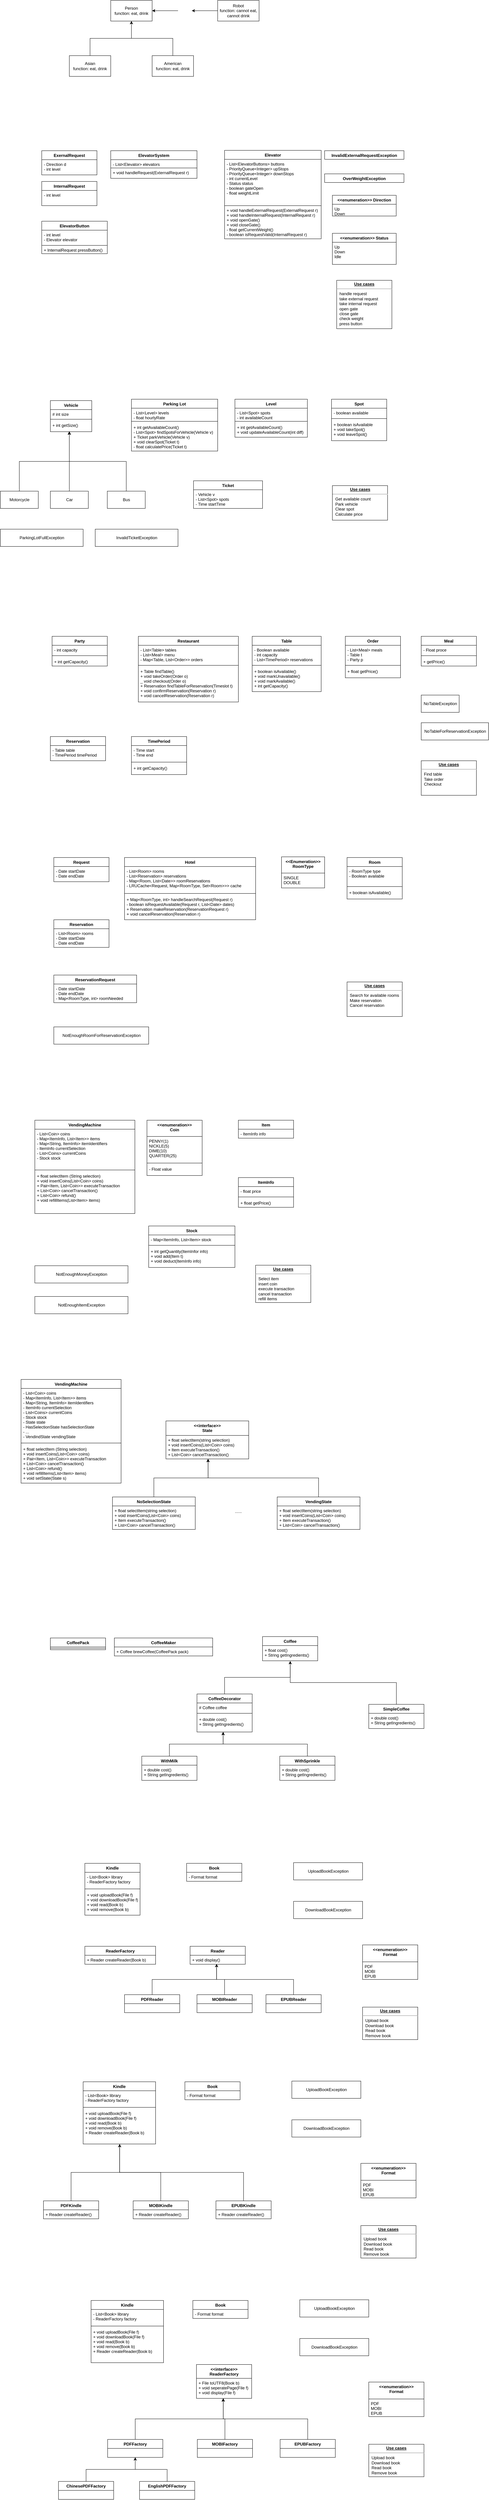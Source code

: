 <mxfile pages="1" version="11.2.5" type="device"><diagram id="mWMWQS2_z9aquYP3x2ni" name="Page-1"><mxGraphModel dx="2146" dy="776" grid="1" gridSize="10" guides="1" tooltips="1" connect="1" arrows="1" fold="1" page="1" pageScale="1" pageWidth="850" pageHeight="1100" math="0" shadow="0"><root><mxCell id="0"/><mxCell id="1" parent="0"/><mxCell id="6YsSRjpdaENqeneaQZCN-1" value="Person&lt;br&gt;function: eat, drink" style="rounded=0;whiteSpace=wrap;html=1;" parent="1" vertex="1"><mxGeometry x="230" y="190" width="120" height="60" as="geometry"/></mxCell><mxCell id="6YsSRjpdaENqeneaQZCN-4" style="edgeStyle=orthogonalEdgeStyle;rounded=0;orthogonalLoop=1;jettySize=auto;html=1;entryX=0.5;entryY=1;entryDx=0;entryDy=0;" parent="1" source="6YsSRjpdaENqeneaQZCN-2" target="6YsSRjpdaENqeneaQZCN-1" edge="1"><mxGeometry relative="1" as="geometry"/></mxCell><mxCell id="6YsSRjpdaENqeneaQZCN-2" value="Asian&lt;br&gt;function: eat, drink" style="rounded=0;whiteSpace=wrap;html=1;" parent="1" vertex="1"><mxGeometry x="110" y="350" width="120" height="60" as="geometry"/></mxCell><mxCell id="6YsSRjpdaENqeneaQZCN-5" style="edgeStyle=orthogonalEdgeStyle;rounded=0;orthogonalLoop=1;jettySize=auto;html=1;entryX=0.5;entryY=1;entryDx=0;entryDy=0;" parent="1" source="6YsSRjpdaENqeneaQZCN-3" target="6YsSRjpdaENqeneaQZCN-1" edge="1"><mxGeometry relative="1" as="geometry"/></mxCell><mxCell id="6YsSRjpdaENqeneaQZCN-3" value="American&lt;br&gt;function: eat, drink" style="rounded=0;whiteSpace=wrap;html=1;" parent="1" vertex="1"><mxGeometry x="350" y="350" width="120" height="60" as="geometry"/></mxCell><mxCell id="6YsSRjpdaENqeneaQZCN-7" style="edgeStyle=orthogonalEdgeStyle;rounded=0;orthogonalLoop=1;jettySize=auto;html=1;" parent="1" source="6YsSRjpdaENqeneaQZCN-8" target="6YsSRjpdaENqeneaQZCN-1" edge="1"><mxGeometry relative="1" as="geometry"/></mxCell><mxCell id="6YsSRjpdaENqeneaQZCN-6" value="Robot&lt;br&gt;function: cannot eat, cannot drink" style="rounded=0;whiteSpace=wrap;html=1;" parent="1" vertex="1"><mxGeometry x="540" y="190" width="120" height="60" as="geometry"/></mxCell><mxCell id="6YsSRjpdaENqeneaQZCN-8" value="" style="shape=image;html=1;verticalAlign=top;verticalLabelPosition=bottom;labelBackgroundColor=#ffffff;imageAspect=0;aspect=fixed;image=https://cdn4.iconfinder.com/data/icons/icocentre-free-icons/114/f-cross_256-128.png" parent="1" vertex="1"><mxGeometry x="425" y="200" width="40" height="40" as="geometry"/></mxCell><mxCell id="6YsSRjpdaENqeneaQZCN-9" style="edgeStyle=orthogonalEdgeStyle;rounded=0;orthogonalLoop=1;jettySize=auto;html=1;" parent="1" source="6YsSRjpdaENqeneaQZCN-6" target="6YsSRjpdaENqeneaQZCN-8" edge="1"><mxGeometry relative="1" as="geometry"><mxPoint x="540" y="220" as="sourcePoint"/><mxPoint x="350" y="220" as="targetPoint"/></mxGeometry></mxCell><mxCell id="6YsSRjpdaENqeneaQZCN-12" value="ElevatorSystem" style="swimlane;fontStyle=1;align=center;verticalAlign=top;childLayout=stackLayout;horizontal=1;startSize=26;horizontalStack=0;resizeParent=1;resizeParentMax=0;resizeLast=0;collapsible=1;marginBottom=0;" parent="1" vertex="1"><mxGeometry x="230" y="625" width="250" height="50" as="geometry"/></mxCell><mxCell id="6YsSRjpdaENqeneaQZCN-13" value="- List&lt;Elevator&gt; elevators" style="text;strokeColor=none;fillColor=none;align=left;verticalAlign=top;spacingLeft=4;spacingRight=4;overflow=hidden;rotatable=0;points=[[0,0.5],[1,0.5]];portConstraint=eastwest;" parent="6YsSRjpdaENqeneaQZCN-12" vertex="1"><mxGeometry y="26" width="250" height="24" as="geometry"/></mxCell><mxCell id="6YsSRjpdaENqeneaQZCN-17" value="Elevator" style="swimlane;fontStyle=1;align=center;verticalAlign=top;childLayout=stackLayout;horizontal=1;startSize=26;horizontalStack=0;resizeParent=1;resizeParentMax=0;resizeLast=0;collapsible=1;marginBottom=0;" parent="1" vertex="1"><mxGeometry x="560" y="624" width="280" height="160" as="geometry"/></mxCell><mxCell id="6YsSRjpdaENqeneaQZCN-18" value="- List&lt;ElevatorButtons&gt; buttons&#10;- PriorityQueue&lt;Integer&gt; upStops&#10;- PriorityQueue&lt;Integer&gt; downStops&#10;- int currentLevel&#10;- Status status&#10;- boolean gateOpen&#10;- float weightLimit&#10;" style="text;strokeColor=none;fillColor=none;align=left;verticalAlign=top;spacingLeft=4;spacingRight=4;overflow=hidden;rotatable=0;points=[[0,0.5],[1,0.5]];portConstraint=eastwest;" parent="6YsSRjpdaENqeneaQZCN-17" vertex="1"><mxGeometry y="26" width="280" height="134" as="geometry"/></mxCell><mxCell id="6YsSRjpdaENqeneaQZCN-20" value="&lt;p style=&quot;margin: 0px ; margin-top: 4px ; text-align: center ; text-decoration: underline&quot;&gt;&lt;b&gt;Use cases&lt;/b&gt;&lt;/p&gt;&lt;hr&gt;&lt;p style=&quot;margin: 0px ; margin-left: 8px&quot;&gt;handle request&lt;br&gt;take external request&lt;/p&gt;&lt;p style=&quot;margin: 0px ; margin-left: 8px&quot;&gt;take internal request&lt;/p&gt;&lt;p style=&quot;margin: 0px ; margin-left: 8px&quot;&gt;open gate&lt;/p&gt;&lt;p style=&quot;margin: 0px ; margin-left: 8px&quot;&gt;close gate&lt;/p&gt;&lt;p style=&quot;margin: 0px ; margin-left: 8px&quot;&gt;check weight&lt;/p&gt;&lt;p style=&quot;margin: 0px ; margin-left: 8px&quot;&gt;press button&lt;/p&gt;" style="verticalAlign=top;align=left;overflow=fill;fontSize=12;fontFamily=Helvetica;html=1;" parent="1" vertex="1"><mxGeometry x="885" y="1000" width="160" height="140" as="geometry"/></mxCell><mxCell id="6YsSRjpdaENqeneaQZCN-31" value="+ void handleRequest(ExternalRequest r)" style="text;strokeColor=#000000;fillColor=none;align=left;verticalAlign=top;spacingLeft=4;spacingRight=4;overflow=hidden;rotatable=0;points=[[0,0.5],[1,0.5]];portConstraint=eastwest;" parent="1" vertex="1"><mxGeometry x="230" y="675" width="250" height="30" as="geometry"/></mxCell><mxCell id="6YsSRjpdaENqeneaQZCN-32" value="InvalidExternalRequestException" style="swimlane;fontStyle=1;align=center;verticalAlign=top;childLayout=stackLayout;horizontal=1;startSize=26;horizontalStack=0;resizeParent=1;resizeParentMax=0;resizeLast=0;collapsible=1;marginBottom=0;" parent="1" vertex="1"><mxGeometry x="850" y="625" width="230" height="25" as="geometry"><mxRectangle x="850" y="625" width="210" height="26" as="alternateBounds"/></mxGeometry></mxCell><mxCell id="6YsSRjpdaENqeneaQZCN-34" value="ExernalRequest" style="swimlane;fontStyle=1;align=center;verticalAlign=top;childLayout=stackLayout;horizontal=1;startSize=26;horizontalStack=0;resizeParent=1;resizeParentMax=0;resizeLast=0;collapsible=1;marginBottom=0;strokeColor=#000000;" parent="1" vertex="1"><mxGeometry x="30" y="625" width="160" height="70" as="geometry"/></mxCell><mxCell id="6YsSRjpdaENqeneaQZCN-35" value="- Direction d&#10;- int level" style="text;strokeColor=none;fillColor=none;align=left;verticalAlign=top;spacingLeft=4;spacingRight=4;overflow=hidden;rotatable=0;points=[[0,0.5],[1,0.5]];portConstraint=eastwest;" parent="6YsSRjpdaENqeneaQZCN-34" vertex="1"><mxGeometry y="26" width="160" height="44" as="geometry"/></mxCell><mxCell id="6YsSRjpdaENqeneaQZCN-39" value="&lt;&lt;enumeration&gt;&gt; Direction" style="swimlane;fontStyle=1;align=center;verticalAlign=top;childLayout=stackLayout;horizontal=1;startSize=26;horizontalStack=0;resizeParent=1;resizeParentMax=0;resizeLast=0;collapsible=1;marginBottom=0;strokeColor=#000000;" parent="1" vertex="1"><mxGeometry x="872.5" y="754" width="185" height="60" as="geometry"/></mxCell><mxCell id="6YsSRjpdaENqeneaQZCN-40" value="Up&#10;Down" style="text;strokeColor=none;fillColor=none;align=left;verticalAlign=top;spacingLeft=4;spacingRight=4;overflow=hidden;rotatable=0;points=[[0,0.5],[1,0.5]];portConstraint=eastwest;" parent="6YsSRjpdaENqeneaQZCN-39" vertex="1"><mxGeometry y="26" width="185" height="34" as="geometry"/></mxCell><mxCell id="6YsSRjpdaENqeneaQZCN-43" value="+ void handleExternalRequest(ExternalRequest r)&#10;+ void handleInternalRequest(InternalRequest r)&#10;+ void openGate()&#10;+ void closeGate()&#10;- float getCurrentWeight()&#10;- boolean isRequestValid(InternalRequest r)" style="text;strokeColor=#000000;fillColor=none;align=left;verticalAlign=top;spacingLeft=4;spacingRight=4;overflow=hidden;rotatable=0;points=[[0,0.5],[1,0.5]];portConstraint=eastwest;" parent="1" vertex="1"><mxGeometry x="560" y="784" width="280" height="96" as="geometry"/></mxCell><mxCell id="6YsSRjpdaENqeneaQZCN-44" value="InternalRequest" style="swimlane;fontStyle=1;align=center;verticalAlign=top;childLayout=stackLayout;horizontal=1;startSize=26;horizontalStack=0;resizeParent=1;resizeParentMax=0;resizeLast=0;collapsible=1;marginBottom=0;strokeColor=#000000;" parent="1" vertex="1"><mxGeometry x="30" y="714" width="160" height="70" as="geometry"/></mxCell><mxCell id="6YsSRjpdaENqeneaQZCN-45" value="- int level" style="text;strokeColor=none;fillColor=none;align=left;verticalAlign=top;spacingLeft=4;spacingRight=4;overflow=hidden;rotatable=0;points=[[0,0.5],[1,0.5]];portConstraint=eastwest;" parent="6YsSRjpdaENqeneaQZCN-44" vertex="1"><mxGeometry y="26" width="160" height="44" as="geometry"/></mxCell><mxCell id="6YsSRjpdaENqeneaQZCN-46" value="&lt;&lt;enumeration&gt;&gt; Status" style="swimlane;fontStyle=1;align=center;verticalAlign=top;childLayout=stackLayout;horizontal=1;startSize=26;horizontalStack=0;resizeParent=1;resizeParentMax=0;resizeLast=0;collapsible=1;marginBottom=0;strokeColor=#000000;" parent="1" vertex="1"><mxGeometry x="872.5" y="864" width="185" height="90" as="geometry"/></mxCell><mxCell id="6YsSRjpdaENqeneaQZCN-47" value="Up&#10;Down&#10;Idle" style="text;strokeColor=none;fillColor=none;align=left;verticalAlign=top;spacingLeft=4;spacingRight=4;overflow=hidden;rotatable=0;points=[[0,0.5],[1,0.5]];portConstraint=eastwest;" parent="6YsSRjpdaENqeneaQZCN-46" vertex="1"><mxGeometry y="26" width="185" height="64" as="geometry"/></mxCell><mxCell id="6YsSRjpdaENqeneaQZCN-48" value="OverWeightException" style="swimlane;fontStyle=1;align=center;verticalAlign=top;childLayout=stackLayout;horizontal=1;startSize=26;horizontalStack=0;resizeParent=1;resizeParentMax=0;resizeLast=0;collapsible=1;marginBottom=0;" parent="1" vertex="1"><mxGeometry x="850" y="692" width="230" height="25" as="geometry"><mxRectangle x="850" y="625" width="210" height="26" as="alternateBounds"/></mxGeometry></mxCell><mxCell id="6YsSRjpdaENqeneaQZCN-49" value="ElevatorButton" style="swimlane;fontStyle=1;align=center;verticalAlign=top;childLayout=stackLayout;horizontal=1;startSize=26;horizontalStack=0;resizeParent=1;resizeParentMax=0;resizeLast=0;collapsible=1;marginBottom=0;strokeColor=#000000;" parent="1" vertex="1"><mxGeometry x="30" y="829" width="190" height="70" as="geometry"/></mxCell><mxCell id="6YsSRjpdaENqeneaQZCN-50" value="- int level&#10;- Elevator elevator" style="text;strokeColor=none;fillColor=none;align=left;verticalAlign=top;spacingLeft=4;spacingRight=4;overflow=hidden;rotatable=0;points=[[0,0.5],[1,0.5]];portConstraint=eastwest;" parent="6YsSRjpdaENqeneaQZCN-49" vertex="1"><mxGeometry y="26" width="190" height="44" as="geometry"/></mxCell><mxCell id="6YsSRjpdaENqeneaQZCN-51" value="+ InternalRequest pressButton()" style="text;strokeColor=#000000;fillColor=none;align=left;verticalAlign=top;spacingLeft=4;spacingRight=4;overflow=hidden;rotatable=0;points=[[0,0.5],[1,0.5]];portConstraint=eastwest;" parent="1" vertex="1"><mxGeometry x="30" y="899" width="190" height="24" as="geometry"/></mxCell><mxCell id="joDjQTi2y1f8AxvnKc9--3" value="Parking Lot" style="swimlane;fontStyle=1;align=center;verticalAlign=top;childLayout=stackLayout;horizontal=1;startSize=26;horizontalStack=0;resizeParent=1;resizeParentMax=0;resizeLast=0;collapsible=1;marginBottom=0;" parent="1" vertex="1"><mxGeometry x="290" y="1344" width="250" height="150" as="geometry"/></mxCell><mxCell id="joDjQTi2y1f8AxvnKc9--4" value="- List&lt;Level&gt; levels&#10;- float hourlyRate" style="text;strokeColor=none;fillColor=none;align=left;verticalAlign=top;spacingLeft=4;spacingRight=4;overflow=hidden;rotatable=0;points=[[0,0.5],[1,0.5]];portConstraint=eastwest;" parent="joDjQTi2y1f8AxvnKc9--3" vertex="1"><mxGeometry y="26" width="250" height="34" as="geometry"/></mxCell><mxCell id="joDjQTi2y1f8AxvnKc9--5" value="" style="line;strokeWidth=1;fillColor=none;align=left;verticalAlign=middle;spacingTop=-1;spacingLeft=3;spacingRight=3;rotatable=0;labelPosition=right;points=[];portConstraint=eastwest;" parent="joDjQTi2y1f8AxvnKc9--3" vertex="1"><mxGeometry y="60" width="250" height="8" as="geometry"/></mxCell><mxCell id="joDjQTi2y1f8AxvnKc9--6" value="+ int getAvailableCount()&#10;- List&lt;Spot&gt; findSpotsForVehicle(Vehicle v)&#10;+ Ticket parkVehicle(Vehicle v)&#10;+ void clearSpot(Ticket t)&#10;- float calculatePrice(Ticket t)" style="text;strokeColor=none;fillColor=none;align=left;verticalAlign=top;spacingLeft=4;spacingRight=4;overflow=hidden;rotatable=0;points=[[0,0.5],[1,0.5]];portConstraint=eastwest;" parent="joDjQTi2y1f8AxvnKc9--3" vertex="1"><mxGeometry y="68" width="250" height="82" as="geometry"/></mxCell><mxCell id="joDjQTi2y1f8AxvnKc9--8" value="Spot" style="swimlane;fontStyle=1;align=center;verticalAlign=top;childLayout=stackLayout;horizontal=1;startSize=26;horizontalStack=0;resizeParent=1;resizeParentMax=0;resizeLast=0;collapsible=1;marginBottom=0;" parent="1" vertex="1"><mxGeometry x="870" y="1344" width="160" height="120" as="geometry"/></mxCell><mxCell id="joDjQTi2y1f8AxvnKc9--9" value="- boolean available" style="text;strokeColor=none;fillColor=none;align=left;verticalAlign=top;spacingLeft=4;spacingRight=4;overflow=hidden;rotatable=0;points=[[0,0.5],[1,0.5]];portConstraint=eastwest;" parent="joDjQTi2y1f8AxvnKc9--8" vertex="1"><mxGeometry y="26" width="160" height="26" as="geometry"/></mxCell><mxCell id="joDjQTi2y1f8AxvnKc9--10" value="" style="line;strokeWidth=1;fillColor=none;align=left;verticalAlign=middle;spacingTop=-1;spacingLeft=3;spacingRight=3;rotatable=0;labelPosition=right;points=[];portConstraint=eastwest;" parent="joDjQTi2y1f8AxvnKc9--8" vertex="1"><mxGeometry y="52" width="160" height="8" as="geometry"/></mxCell><mxCell id="joDjQTi2y1f8AxvnKc9--11" value="+ boolean isAvailable&#10;+ void takeSpot()&#10;+ void leaveSpot()" style="text;strokeColor=none;fillColor=none;align=left;verticalAlign=top;spacingLeft=4;spacingRight=4;overflow=hidden;rotatable=0;points=[[0,0.5],[1,0.5]];portConstraint=eastwest;" parent="joDjQTi2y1f8AxvnKc9--8" vertex="1"><mxGeometry y="60" width="160" height="60" as="geometry"/></mxCell><mxCell id="joDjQTi2y1f8AxvnKc9--12" value="&lt;p style=&quot;margin: 0px ; margin-top: 4px ; text-align: center ; text-decoration: underline&quot;&gt;&lt;b&gt;Use cases&lt;/b&gt;&lt;/p&gt;&lt;hr&gt;&lt;p style=&quot;margin: 0px ; margin-left: 8px&quot;&gt;Get available count&lt;/p&gt;&lt;p style=&quot;margin: 0px ; margin-left: 8px&quot;&gt;Park vehicle&lt;/p&gt;&lt;p style=&quot;margin: 0px ; margin-left: 8px&quot;&gt;Clear spot&lt;/p&gt;&lt;p style=&quot;margin: 0px ; margin-left: 8px&quot;&gt;Calculate price&lt;/p&gt;" style="verticalAlign=top;align=left;overflow=fill;fontSize=12;fontFamily=Helvetica;html=1;" parent="1" vertex="1"><mxGeometry x="872.5" y="1594" width="160" height="100" as="geometry"/></mxCell><mxCell id="joDjQTi2y1f8AxvnKc9--30" style="edgeStyle=orthogonalEdgeStyle;rounded=0;orthogonalLoop=1;jettySize=auto;html=1;entryX=0.458;entryY=1;entryDx=0;entryDy=0;entryPerimeter=0;" parent="1" source="joDjQTi2y1f8AxvnKc9--13" target="joDjQTi2y1f8AxvnKc9--23" edge="1"><mxGeometry relative="1" as="geometry"/></mxCell><mxCell id="joDjQTi2y1f8AxvnKc9--13" value="Bus" style="html=1;" parent="1" vertex="1"><mxGeometry x="220" y="1610" width="110" height="50" as="geometry"/></mxCell><mxCell id="joDjQTi2y1f8AxvnKc9--29" style="edgeStyle=orthogonalEdgeStyle;rounded=0;orthogonalLoop=1;jettySize=auto;html=1;entryX=0.458;entryY=0.969;entryDx=0;entryDy=0;entryPerimeter=0;" parent="1" source="joDjQTi2y1f8AxvnKc9--14" target="joDjQTi2y1f8AxvnKc9--23" edge="1"><mxGeometry relative="1" as="geometry"/></mxCell><mxCell id="joDjQTi2y1f8AxvnKc9--14" value="Car" style="html=1;" parent="1" vertex="1"><mxGeometry x="55" y="1610" width="110" height="50" as="geometry"/></mxCell><mxCell id="joDjQTi2y1f8AxvnKc9--28" style="edgeStyle=orthogonalEdgeStyle;rounded=0;orthogonalLoop=1;jettySize=auto;html=1;entryX=0.458;entryY=0.969;entryDx=0;entryDy=0;entryPerimeter=0;" parent="1" source="joDjQTi2y1f8AxvnKc9--15" target="joDjQTi2y1f8AxvnKc9--23" edge="1"><mxGeometry relative="1" as="geometry"/></mxCell><mxCell id="joDjQTi2y1f8AxvnKc9--15" value="Motorcycle" style="html=1;" parent="1" vertex="1"><mxGeometry x="-90" y="1610" width="110" height="50" as="geometry"/></mxCell><mxCell id="joDjQTi2y1f8AxvnKc9--16" value="Level" style="swimlane;fontStyle=1;align=center;verticalAlign=top;childLayout=stackLayout;horizontal=1;startSize=26;horizontalStack=0;resizeParent=1;resizeParentMax=0;resizeLast=0;collapsible=1;marginBottom=0;" parent="1" vertex="1"><mxGeometry x="590" y="1344" width="210" height="110" as="geometry"/></mxCell><mxCell id="joDjQTi2y1f8AxvnKc9--17" value="- List&lt;Spot&gt; spots&#10;- int availableCount" style="text;strokeColor=none;fillColor=none;align=left;verticalAlign=top;spacingLeft=4;spacingRight=4;overflow=hidden;rotatable=0;points=[[0,0.5],[1,0.5]];portConstraint=eastwest;" parent="joDjQTi2y1f8AxvnKc9--16" vertex="1"><mxGeometry y="26" width="210" height="34" as="geometry"/></mxCell><mxCell id="joDjQTi2y1f8AxvnKc9--18" value="" style="line;strokeWidth=1;fillColor=none;align=left;verticalAlign=middle;spacingTop=-1;spacingLeft=3;spacingRight=3;rotatable=0;labelPosition=right;points=[];portConstraint=eastwest;" parent="joDjQTi2y1f8AxvnKc9--16" vertex="1"><mxGeometry y="60" width="210" height="8" as="geometry"/></mxCell><mxCell id="joDjQTi2y1f8AxvnKc9--19" value="+ int getAvailableCount()&#10;+ void updateAvailableCount(int diff)" style="text;strokeColor=none;fillColor=none;align=left;verticalAlign=top;spacingLeft=4;spacingRight=4;overflow=hidden;rotatable=0;points=[[0,0.5],[1,0.5]];portConstraint=eastwest;" parent="joDjQTi2y1f8AxvnKc9--16" vertex="1"><mxGeometry y="68" width="210" height="42" as="geometry"/></mxCell><mxCell id="joDjQTi2y1f8AxvnKc9--20" value="Vehicle" style="swimlane;fontStyle=1;align=center;verticalAlign=top;childLayout=stackLayout;horizontal=1;startSize=26;horizontalStack=0;resizeParent=1;resizeParentMax=0;resizeLast=0;collapsible=1;marginBottom=0;" parent="1" vertex="1"><mxGeometry x="55" y="1348" width="120" height="90" as="geometry"/></mxCell><mxCell id="joDjQTi2y1f8AxvnKc9--21" value="# int size" style="text;strokeColor=none;fillColor=none;align=left;verticalAlign=top;spacingLeft=4;spacingRight=4;overflow=hidden;rotatable=0;points=[[0,0.5],[1,0.5]];portConstraint=eastwest;" parent="joDjQTi2y1f8AxvnKc9--20" vertex="1"><mxGeometry y="26" width="120" height="24" as="geometry"/></mxCell><mxCell id="joDjQTi2y1f8AxvnKc9--22" value="" style="line;strokeWidth=1;fillColor=none;align=left;verticalAlign=middle;spacingTop=-1;spacingLeft=3;spacingRight=3;rotatable=0;labelPosition=right;points=[];portConstraint=eastwest;" parent="joDjQTi2y1f8AxvnKc9--20" vertex="1"><mxGeometry y="50" width="120" height="8" as="geometry"/></mxCell><mxCell id="joDjQTi2y1f8AxvnKc9--23" value="+ int getSize()" style="text;strokeColor=none;fillColor=none;align=left;verticalAlign=top;spacingLeft=4;spacingRight=4;overflow=hidden;rotatable=0;points=[[0,0.5],[1,0.5]];portConstraint=eastwest;" parent="joDjQTi2y1f8AxvnKc9--20" vertex="1"><mxGeometry y="58" width="120" height="32" as="geometry"/></mxCell><mxCell id="joDjQTi2y1f8AxvnKc9--24" value="Ticket" style="swimlane;fontStyle=1;align=center;verticalAlign=top;childLayout=stackLayout;horizontal=1;startSize=26;horizontalStack=0;resizeParent=1;resizeParentMax=0;resizeLast=0;collapsible=1;marginBottom=0;" parent="1" vertex="1"><mxGeometry x="470" y="1580" width="200" height="80" as="geometry"/></mxCell><mxCell id="joDjQTi2y1f8AxvnKc9--25" value="- Vehicle v&#10;- List&lt;Spot&gt; spots&#10;- Time startTime" style="text;strokeColor=none;fillColor=none;align=left;verticalAlign=top;spacingLeft=4;spacingRight=4;overflow=hidden;rotatable=0;points=[[0,0.5],[1,0.5]];portConstraint=eastwest;" parent="joDjQTi2y1f8AxvnKc9--24" vertex="1"><mxGeometry y="26" width="200" height="54" as="geometry"/></mxCell><mxCell id="joDjQTi2y1f8AxvnKc9--31" value="ParkingLotFullException" style="html=1;" parent="1" vertex="1"><mxGeometry x="-90" y="1720" width="240" height="50" as="geometry"/></mxCell><mxCell id="joDjQTi2y1f8AxvnKc9--32" value="InvalidTicketException" style="html=1;" parent="1" vertex="1"><mxGeometry x="185" y="1720" width="240" height="50" as="geometry"/></mxCell><mxCell id="pn1DXufCJwf_M5NmqQqZ-5" value="Restaurant" style="swimlane;fontStyle=1;align=center;verticalAlign=top;childLayout=stackLayout;horizontal=1;startSize=26;horizontalStack=0;resizeParent=1;resizeParentMax=0;resizeLast=0;collapsible=1;marginBottom=0;" parent="1" vertex="1"><mxGeometry x="310" y="2030" width="290" height="190" as="geometry"/></mxCell><mxCell id="pn1DXufCJwf_M5NmqQqZ-6" value="- List&lt;Table&gt; tables&#10;- List&lt;Meal&gt; menu&#10;- Map&lt;Table, List&lt;Order&gt;&gt; orders" style="text;strokeColor=none;fillColor=none;align=left;verticalAlign=top;spacingLeft=4;spacingRight=4;overflow=hidden;rotatable=0;points=[[0,0.5],[1,0.5]];portConstraint=eastwest;" parent="pn1DXufCJwf_M5NmqQqZ-5" vertex="1"><mxGeometry y="26" width="290" height="54" as="geometry"/></mxCell><mxCell id="pn1DXufCJwf_M5NmqQqZ-7" value="" style="line;strokeWidth=1;fillColor=none;align=left;verticalAlign=middle;spacingTop=-1;spacingLeft=3;spacingRight=3;rotatable=0;labelPosition=right;points=[];portConstraint=eastwest;" parent="pn1DXufCJwf_M5NmqQqZ-5" vertex="1"><mxGeometry y="80" width="290" height="8" as="geometry"/></mxCell><mxCell id="pn1DXufCJwf_M5NmqQqZ-8" value="+ Table findTable()&#10;+ void takeOrder(Order o)&#10;_ void checkout(Order o)&#10;+ Reservation findTableForReservation(Timeslot t)&#10;+ void confirmReservation(Reservation r)&#10;+ void cancelReservation(Reservation r)" style="text;strokeColor=none;fillColor=none;align=left;verticalAlign=top;spacingLeft=4;spacingRight=4;overflow=hidden;rotatable=0;points=[[0,0.5],[1,0.5]];portConstraint=eastwest;" parent="pn1DXufCJwf_M5NmqQqZ-5" vertex="1"><mxGeometry y="88" width="290" height="102" as="geometry"/></mxCell><mxCell id="pn1DXufCJwf_M5NmqQqZ-9" value="Table" style="swimlane;fontStyle=1;align=center;verticalAlign=top;childLayout=stackLayout;horizontal=1;startSize=26;horizontalStack=0;resizeParent=1;resizeParentMax=0;resizeLast=0;collapsible=1;marginBottom=0;" parent="1" vertex="1"><mxGeometry x="640" y="2030" width="200" height="160" as="geometry"/></mxCell><mxCell id="pn1DXufCJwf_M5NmqQqZ-10" value="- Boolean available&#10;- int capacity&#10;- List&lt;TimePeriod&gt; reservations" style="text;strokeColor=none;fillColor=none;align=left;verticalAlign=top;spacingLeft=4;spacingRight=4;overflow=hidden;rotatable=0;points=[[0,0.5],[1,0.5]];portConstraint=eastwest;" parent="pn1DXufCJwf_M5NmqQqZ-9" vertex="1"><mxGeometry y="26" width="200" height="54" as="geometry"/></mxCell><mxCell id="pn1DXufCJwf_M5NmqQqZ-11" value="" style="line;strokeWidth=1;fillColor=none;align=left;verticalAlign=middle;spacingTop=-1;spacingLeft=3;spacingRight=3;rotatable=0;labelPosition=right;points=[];portConstraint=eastwest;" parent="pn1DXufCJwf_M5NmqQqZ-9" vertex="1"><mxGeometry y="80" width="200" height="8" as="geometry"/></mxCell><mxCell id="pn1DXufCJwf_M5NmqQqZ-12" value="+ boolean isAvailable()&#10;+ void markUnavailable()&#10;+ void markAvailable()&#10;+ int getCapacity()" style="text;strokeColor=none;fillColor=none;align=left;verticalAlign=top;spacingLeft=4;spacingRight=4;overflow=hidden;rotatable=0;points=[[0,0.5],[1,0.5]];portConstraint=eastwest;" parent="pn1DXufCJwf_M5NmqQqZ-9" vertex="1"><mxGeometry y="88" width="200" height="72" as="geometry"/></mxCell><mxCell id="pn1DXufCJwf_M5NmqQqZ-13" value="Party" style="swimlane;fontStyle=1;align=center;verticalAlign=top;childLayout=stackLayout;horizontal=1;startSize=26;horizontalStack=0;resizeParent=1;resizeParentMax=0;resizeLast=0;collapsible=1;marginBottom=0;" parent="1" vertex="1"><mxGeometry x="60" y="2030" width="160" height="86" as="geometry"/></mxCell><mxCell id="pn1DXufCJwf_M5NmqQqZ-14" value="- int capacity" style="text;strokeColor=none;fillColor=none;align=left;verticalAlign=top;spacingLeft=4;spacingRight=4;overflow=hidden;rotatable=0;points=[[0,0.5],[1,0.5]];portConstraint=eastwest;" parent="pn1DXufCJwf_M5NmqQqZ-13" vertex="1"><mxGeometry y="26" width="160" height="26" as="geometry"/></mxCell><mxCell id="pn1DXufCJwf_M5NmqQqZ-15" value="" style="line;strokeWidth=1;fillColor=none;align=left;verticalAlign=middle;spacingTop=-1;spacingLeft=3;spacingRight=3;rotatable=0;labelPosition=right;points=[];portConstraint=eastwest;" parent="pn1DXufCJwf_M5NmqQqZ-13" vertex="1"><mxGeometry y="52" width="160" height="8" as="geometry"/></mxCell><mxCell id="pn1DXufCJwf_M5NmqQqZ-16" value="+ int getCapacity()" style="text;strokeColor=none;fillColor=none;align=left;verticalAlign=top;spacingLeft=4;spacingRight=4;overflow=hidden;rotatable=0;points=[[0,0.5],[1,0.5]];portConstraint=eastwest;" parent="pn1DXufCJwf_M5NmqQqZ-13" vertex="1"><mxGeometry y="60" width="160" height="26" as="geometry"/></mxCell><mxCell id="pn1DXufCJwf_M5NmqQqZ-17" value="Order" style="swimlane;fontStyle=1;align=center;verticalAlign=top;childLayout=stackLayout;horizontal=1;startSize=26;horizontalStack=0;resizeParent=1;resizeParentMax=0;resizeLast=0;collapsible=1;marginBottom=0;" parent="1" vertex="1"><mxGeometry x="910" y="2030" width="160" height="120" as="geometry"/></mxCell><mxCell id="pn1DXufCJwf_M5NmqQqZ-18" value="- List&lt;Meal&gt; meals&#10;- Table t&#10;- Party p" style="text;strokeColor=none;fillColor=none;align=left;verticalAlign=top;spacingLeft=4;spacingRight=4;overflow=hidden;rotatable=0;points=[[0,0.5],[1,0.5]];portConstraint=eastwest;" parent="pn1DXufCJwf_M5NmqQqZ-17" vertex="1"><mxGeometry y="26" width="160" height="54" as="geometry"/></mxCell><mxCell id="pn1DXufCJwf_M5NmqQqZ-19" value="" style="line;strokeWidth=1;fillColor=none;align=left;verticalAlign=middle;spacingTop=-1;spacingLeft=3;spacingRight=3;rotatable=0;labelPosition=right;points=[];portConstraint=eastwest;" parent="pn1DXufCJwf_M5NmqQqZ-17" vertex="1"><mxGeometry y="80" width="160" height="8" as="geometry"/></mxCell><mxCell id="pn1DXufCJwf_M5NmqQqZ-20" value="+ float getPrice()" style="text;strokeColor=none;fillColor=none;align=left;verticalAlign=top;spacingLeft=4;spacingRight=4;overflow=hidden;rotatable=0;points=[[0,0.5],[1,0.5]];portConstraint=eastwest;" parent="pn1DXufCJwf_M5NmqQqZ-17" vertex="1"><mxGeometry y="88" width="160" height="32" as="geometry"/></mxCell><mxCell id="pn1DXufCJwf_M5NmqQqZ-21" value="Meal" style="swimlane;fontStyle=1;align=center;verticalAlign=top;childLayout=stackLayout;horizontal=1;startSize=26;horizontalStack=0;resizeParent=1;resizeParentMax=0;resizeLast=0;collapsible=1;marginBottom=0;" parent="1" vertex="1"><mxGeometry x="1130" y="2030" width="160" height="86" as="geometry"/></mxCell><mxCell id="pn1DXufCJwf_M5NmqQqZ-22" value="- Float proce" style="text;strokeColor=none;fillColor=none;align=left;verticalAlign=top;spacingLeft=4;spacingRight=4;overflow=hidden;rotatable=0;points=[[0,0.5],[1,0.5]];portConstraint=eastwest;" parent="pn1DXufCJwf_M5NmqQqZ-21" vertex="1"><mxGeometry y="26" width="160" height="26" as="geometry"/></mxCell><mxCell id="pn1DXufCJwf_M5NmqQqZ-23" value="" style="line;strokeWidth=1;fillColor=none;align=left;verticalAlign=middle;spacingTop=-1;spacingLeft=3;spacingRight=3;rotatable=0;labelPosition=right;points=[];portConstraint=eastwest;" parent="pn1DXufCJwf_M5NmqQqZ-21" vertex="1"><mxGeometry y="52" width="160" height="8" as="geometry"/></mxCell><mxCell id="pn1DXufCJwf_M5NmqQqZ-24" value="+ getPrice()" style="text;strokeColor=none;fillColor=none;align=left;verticalAlign=top;spacingLeft=4;spacingRight=4;overflow=hidden;rotatable=0;points=[[0,0.5],[1,0.5]];portConstraint=eastwest;" parent="pn1DXufCJwf_M5NmqQqZ-21" vertex="1"><mxGeometry y="60" width="160" height="26" as="geometry"/></mxCell><mxCell id="pn1DXufCJwf_M5NmqQqZ-25" value="&lt;p style=&quot;margin: 0px ; margin-top: 4px ; text-align: center ; text-decoration: underline&quot;&gt;&lt;b&gt;Use cases&lt;/b&gt;&lt;/p&gt;&lt;hr&gt;&lt;p style=&quot;margin: 0px ; margin-left: 8px&quot;&gt;Find table&lt;/p&gt;&lt;p style=&quot;margin: 0px ; margin-left: 8px&quot;&gt;Take order&lt;/p&gt;&lt;p style=&quot;margin: 0px ; margin-left: 8px&quot;&gt;Checkout&lt;/p&gt;" style="verticalAlign=top;align=left;overflow=fill;fontSize=12;fontFamily=Helvetica;html=1;" parent="1" vertex="1"><mxGeometry x="1130" y="2390" width="160" height="100" as="geometry"/></mxCell><mxCell id="pn1DXufCJwf_M5NmqQqZ-27" value="NoTableException" style="html=1;" parent="1" vertex="1"><mxGeometry x="1130" y="2200" width="110" height="50" as="geometry"/></mxCell><mxCell id="pn1DXufCJwf_M5NmqQqZ-28" value="Reservation" style="swimlane;fontStyle=1;align=center;verticalAlign=top;childLayout=stackLayout;horizontal=1;startSize=26;horizontalStack=0;resizeParent=1;resizeParentMax=0;resizeLast=0;collapsible=1;marginBottom=0;" parent="1" vertex="1"><mxGeometry x="55" y="2320" width="160" height="70" as="geometry"/></mxCell><mxCell id="pn1DXufCJwf_M5NmqQqZ-29" value="- Table table&#10;- TimePeriod timePeriod" style="text;strokeColor=none;fillColor=none;align=left;verticalAlign=top;spacingLeft=4;spacingRight=4;overflow=hidden;rotatable=0;points=[[0,0.5],[1,0.5]];portConstraint=eastwest;" parent="pn1DXufCJwf_M5NmqQqZ-28" vertex="1"><mxGeometry y="26" width="160" height="44" as="geometry"/></mxCell><mxCell id="pn1DXufCJwf_M5NmqQqZ-32" value="NoTableForReservationException" style="html=1;" parent="1" vertex="1"><mxGeometry x="1130" y="2280" width="195" height="50" as="geometry"/></mxCell><mxCell id="pn1DXufCJwf_M5NmqQqZ-33" value="TimePeriod" style="swimlane;fontStyle=1;align=center;verticalAlign=top;childLayout=stackLayout;horizontal=1;startSize=26;horizontalStack=0;resizeParent=1;resizeParentMax=0;resizeLast=0;collapsible=1;marginBottom=0;" parent="1" vertex="1"><mxGeometry x="290" y="2320" width="160" height="110" as="geometry"/></mxCell><mxCell id="pn1DXufCJwf_M5NmqQqZ-34" value="- Time start&#10;- Time end" style="text;strokeColor=none;fillColor=none;align=left;verticalAlign=top;spacingLeft=4;spacingRight=4;overflow=hidden;rotatable=0;points=[[0,0.5],[1,0.5]];portConstraint=eastwest;" parent="pn1DXufCJwf_M5NmqQqZ-33" vertex="1"><mxGeometry y="26" width="160" height="44" as="geometry"/></mxCell><mxCell id="pn1DXufCJwf_M5NmqQqZ-35" value="" style="line;strokeWidth=1;fillColor=none;align=left;verticalAlign=middle;spacingTop=-1;spacingLeft=3;spacingRight=3;rotatable=0;labelPosition=right;points=[];portConstraint=eastwest;" parent="pn1DXufCJwf_M5NmqQqZ-33" vertex="1"><mxGeometry y="70" width="160" height="8" as="geometry"/></mxCell><mxCell id="pn1DXufCJwf_M5NmqQqZ-36" value="+ int getCapacity()" style="text;strokeColor=none;fillColor=none;align=left;verticalAlign=top;spacingLeft=4;spacingRight=4;overflow=hidden;rotatable=0;points=[[0,0.5],[1,0.5]];portConstraint=eastwest;" parent="pn1DXufCJwf_M5NmqQqZ-33" vertex="1"><mxGeometry y="78" width="160" height="32" as="geometry"/></mxCell><mxCell id="pn1DXufCJwf_M5NmqQqZ-37" value="Hotel" style="swimlane;fontStyle=1;align=center;verticalAlign=top;childLayout=stackLayout;horizontal=1;startSize=26;horizontalStack=0;resizeParent=1;resizeParentMax=0;resizeLast=0;collapsible=1;marginBottom=0;" parent="1" vertex="1"><mxGeometry x="270" y="2670" width="380" height="180" as="geometry"/></mxCell><mxCell id="pn1DXufCJwf_M5NmqQqZ-38" value="- List&lt;Room&gt; rooms&#10;- List&lt;Reservation&gt; reservations&#10;- Map&lt;Room, List&lt;Date&gt;&gt; roomReservations&#10;- LRUCache&lt;Request, Map&lt;RoomType, Set&lt;Room&gt;&gt;&gt; cache" style="text;strokeColor=none;fillColor=none;align=left;verticalAlign=top;spacingLeft=4;spacingRight=4;overflow=hidden;rotatable=0;points=[[0,0.5],[1,0.5]];portConstraint=eastwest;" parent="pn1DXufCJwf_M5NmqQqZ-37" vertex="1"><mxGeometry y="26" width="380" height="74" as="geometry"/></mxCell><mxCell id="pn1DXufCJwf_M5NmqQqZ-39" value="" style="line;strokeWidth=1;fillColor=none;align=left;verticalAlign=middle;spacingTop=-1;spacingLeft=3;spacingRight=3;rotatable=0;labelPosition=right;points=[];portConstraint=eastwest;" parent="pn1DXufCJwf_M5NmqQqZ-37" vertex="1"><mxGeometry y="100" width="380" height="8" as="geometry"/></mxCell><mxCell id="pn1DXufCJwf_M5NmqQqZ-40" value="+ Map&lt;RoomType, int&gt; handleSearchRequest(Request r)&#10;- boolean isRequestAvailable(Request r, List&lt;Date&gt; dates)&#10;+ Reservation makeReservation(ReservationRequest r)&#10;+ void cancelReservation(Reservation r)" style="text;strokeColor=none;fillColor=none;align=left;verticalAlign=top;spacingLeft=4;spacingRight=4;overflow=hidden;rotatable=0;points=[[0,0.5],[1,0.5]];portConstraint=eastwest;" parent="pn1DXufCJwf_M5NmqQqZ-37" vertex="1"><mxGeometry y="108" width="380" height="72" as="geometry"/></mxCell><mxCell id="pn1DXufCJwf_M5NmqQqZ-41" value="&lt;&lt;Enumeration&gt;&gt;&#10;RoomType" style="swimlane;fontStyle=1;align=center;verticalAlign=top;childLayout=stackLayout;horizontal=1;startSize=47;horizontalStack=0;resizeParent=1;resizeParentMax=0;resizeLast=0;collapsible=1;marginBottom=0;" parent="1" vertex="1"><mxGeometry x="725" y="2668" width="125" height="90" as="geometry"/></mxCell><mxCell id="pn1DXufCJwf_M5NmqQqZ-42" value="SINGLE&#10;DOUBLE" style="text;strokeColor=none;fillColor=none;align=left;verticalAlign=top;spacingLeft=4;spacingRight=4;overflow=hidden;rotatable=0;points=[[0,0.5],[1,0.5]];portConstraint=eastwest;" parent="pn1DXufCJwf_M5NmqQqZ-41" vertex="1"><mxGeometry y="47" width="125" height="43" as="geometry"/></mxCell><mxCell id="pn1DXufCJwf_M5NmqQqZ-45" value="Request" style="swimlane;fontStyle=1;align=center;verticalAlign=top;childLayout=stackLayout;horizontal=1;startSize=26;horizontalStack=0;resizeParent=1;resizeParentMax=0;resizeLast=0;collapsible=1;marginBottom=0;" parent="1" vertex="1"><mxGeometry x="65" y="2670" width="160" height="70" as="geometry"/></mxCell><mxCell id="pn1DXufCJwf_M5NmqQqZ-46" value="- Date startDate&#10;- Date endDate" style="text;strokeColor=none;fillColor=none;align=left;verticalAlign=top;spacingLeft=4;spacingRight=4;overflow=hidden;rotatable=0;points=[[0,0.5],[1,0.5]];portConstraint=eastwest;" parent="pn1DXufCJwf_M5NmqQqZ-45" vertex="1"><mxGeometry y="26" width="160" height="44" as="geometry"/></mxCell><mxCell id="pn1DXufCJwf_M5NmqQqZ-49" value="Room" style="swimlane;fontStyle=1;align=center;verticalAlign=top;childLayout=stackLayout;horizontal=1;startSize=26;horizontalStack=0;resizeParent=1;resizeParentMax=0;resizeLast=0;collapsible=1;marginBottom=0;" parent="1" vertex="1"><mxGeometry x="915" y="2670" width="160" height="120" as="geometry"/></mxCell><mxCell id="pn1DXufCJwf_M5NmqQqZ-50" value="- RoomType type&#10;- Boolean available" style="text;strokeColor=none;fillColor=none;align=left;verticalAlign=top;spacingLeft=4;spacingRight=4;overflow=hidden;rotatable=0;points=[[0,0.5],[1,0.5]];portConstraint=eastwest;" parent="pn1DXufCJwf_M5NmqQqZ-49" vertex="1"><mxGeometry y="26" width="160" height="54" as="geometry"/></mxCell><mxCell id="pn1DXufCJwf_M5NmqQqZ-51" value="" style="line;strokeWidth=1;fillColor=none;align=left;verticalAlign=middle;spacingTop=-1;spacingLeft=3;spacingRight=3;rotatable=0;labelPosition=right;points=[];portConstraint=eastwest;" parent="pn1DXufCJwf_M5NmqQqZ-49" vertex="1"><mxGeometry y="80" width="160" height="8" as="geometry"/></mxCell><mxCell id="pn1DXufCJwf_M5NmqQqZ-52" value="+ boolean isAvailable()" style="text;strokeColor=none;fillColor=none;align=left;verticalAlign=top;spacingLeft=4;spacingRight=4;overflow=hidden;rotatable=0;points=[[0,0.5],[1,0.5]];portConstraint=eastwest;" parent="pn1DXufCJwf_M5NmqQqZ-49" vertex="1"><mxGeometry y="88" width="160" height="32" as="geometry"/></mxCell><mxCell id="pn1DXufCJwf_M5NmqQqZ-57" value="&lt;p style=&quot;margin: 0px ; margin-top: 4px ; text-align: center ; text-decoration: underline&quot;&gt;&lt;b&gt;Use cases&lt;/b&gt;&lt;/p&gt;&lt;hr&gt;&lt;p style=&quot;margin: 0px ; margin-left: 8px&quot;&gt;Search for available rooms&lt;/p&gt;&lt;p style=&quot;margin: 0px ; margin-left: 8px&quot;&gt;Make reservation&lt;/p&gt;&lt;p style=&quot;margin: 0px ; margin-left: 8px&quot;&gt;Cancel reservation&lt;/p&gt;" style="verticalAlign=top;align=left;overflow=fill;fontSize=12;fontFamily=Helvetica;html=1;" parent="1" vertex="1"><mxGeometry x="915" y="3030" width="160" height="100" as="geometry"/></mxCell><mxCell id="pn1DXufCJwf_M5NmqQqZ-59" value="Reservation" style="swimlane;fontStyle=1;align=center;verticalAlign=top;childLayout=stackLayout;horizontal=1;startSize=26;horizontalStack=0;resizeParent=1;resizeParentMax=0;resizeLast=0;collapsible=1;marginBottom=0;" parent="1" vertex="1"><mxGeometry x="65" y="2850" width="160" height="80" as="geometry"/></mxCell><mxCell id="pn1DXufCJwf_M5NmqQqZ-60" value="- List&lt;Room&gt; rooms&#10;- Date startDate&#10;- Date endDate" style="text;strokeColor=none;fillColor=none;align=left;verticalAlign=top;spacingLeft=4;spacingRight=4;overflow=hidden;rotatable=0;points=[[0,0.5],[1,0.5]];portConstraint=eastwest;" parent="pn1DXufCJwf_M5NmqQqZ-59" vertex="1"><mxGeometry y="26" width="160" height="54" as="geometry"/></mxCell><mxCell id="Q0Fcx-d_78fJuM0Sk1j3-2" value="ReservationRequest" style="swimlane;fontStyle=1;align=center;verticalAlign=top;childLayout=stackLayout;horizontal=1;startSize=26;horizontalStack=0;resizeParent=1;resizeParentMax=0;resizeLast=0;collapsible=1;marginBottom=0;" vertex="1" parent="1"><mxGeometry x="65" y="3010" width="240" height="80" as="geometry"/></mxCell><mxCell id="Q0Fcx-d_78fJuM0Sk1j3-3" value="- Date startDate&#10;- Date endDate&#10;- Map&lt;RoomType, int&gt; roomNeeded" style="text;strokeColor=none;fillColor=none;align=left;verticalAlign=top;spacingLeft=4;spacingRight=4;overflow=hidden;rotatable=0;points=[[0,0.5],[1,0.5]];portConstraint=eastwest;" vertex="1" parent="Q0Fcx-d_78fJuM0Sk1j3-2"><mxGeometry y="26" width="240" height="54" as="geometry"/></mxCell><mxCell id="Q0Fcx-d_78fJuM0Sk1j3-4" value="NotEnoughRoomForReservationException" style="html=1;" vertex="1" parent="1"><mxGeometry x="65" y="3160" width="275" height="50" as="geometry"/></mxCell><mxCell id="Q0Fcx-d_78fJuM0Sk1j3-5" value="VendingMachine" style="swimlane;fontStyle=1;align=center;verticalAlign=top;childLayout=stackLayout;horizontal=1;startSize=26;horizontalStack=0;resizeParent=1;resizeParentMax=0;resizeLast=0;collapsible=1;marginBottom=0;" vertex="1" parent="1"><mxGeometry x="10" y="3430" width="290" height="270" as="geometry"/></mxCell><mxCell id="Q0Fcx-d_78fJuM0Sk1j3-6" value="- List&lt;Coin&gt; coins&#10;- Map&lt;ItemInfo, List&lt;Item&gt;&gt; items&#10;- Map&lt;String, ItemInfo&gt; itemIdentifiers&#10;- ItemInfo currentSelection&#10;- List&lt;Coins&gt; currentCoins&#10;- Stock stock" style="text;strokeColor=none;fillColor=none;align=left;verticalAlign=top;spacingLeft=4;spacingRight=4;overflow=hidden;rotatable=0;points=[[0,0.5],[1,0.5]];portConstraint=eastwest;" vertex="1" parent="Q0Fcx-d_78fJuM0Sk1j3-5"><mxGeometry y="26" width="290" height="114" as="geometry"/></mxCell><mxCell id="Q0Fcx-d_78fJuM0Sk1j3-7" value="" style="line;strokeWidth=1;fillColor=none;align=left;verticalAlign=middle;spacingTop=-1;spacingLeft=3;spacingRight=3;rotatable=0;labelPosition=right;points=[];portConstraint=eastwest;" vertex="1" parent="Q0Fcx-d_78fJuM0Sk1j3-5"><mxGeometry y="140" width="290" height="8" as="geometry"/></mxCell><mxCell id="Q0Fcx-d_78fJuM0Sk1j3-8" value="+ float selectItem (String selection)&#10;+ void insertCoins(List&lt;Coin&gt; coins)&#10;+ Pair&lt;Item, List&lt;Coin&gt;&gt; executeTransaction&#10;+ List&lt;Coin&gt; cancelTransaction()&#10;+ List&lt;Coin&gt; refund()&#10;+ void refillItems(List&lt;Item&gt; items)" style="text;strokeColor=none;fillColor=none;align=left;verticalAlign=top;spacingLeft=4;spacingRight=4;overflow=hidden;rotatable=0;points=[[0,0.5],[1,0.5]];portConstraint=eastwest;" vertex="1" parent="Q0Fcx-d_78fJuM0Sk1j3-5"><mxGeometry y="148" width="290" height="122" as="geometry"/></mxCell><mxCell id="Q0Fcx-d_78fJuM0Sk1j3-9" value="&lt;&lt;enumeration&gt;&gt;&#10;Coin" style="swimlane;fontStyle=1;align=center;verticalAlign=top;childLayout=stackLayout;horizontal=1;startSize=47;horizontalStack=0;resizeParent=1;resizeParentMax=0;resizeLast=0;collapsible=1;marginBottom=0;" vertex="1" parent="1"><mxGeometry x="335" y="3430" width="160" height="160" as="geometry"/></mxCell><mxCell id="Q0Fcx-d_78fJuM0Sk1j3-10" value="PENNY(1)&#10;NICKLE(5)&#10;DIME(10)&#10;QUARTER(25)" style="text;strokeColor=none;fillColor=none;align=left;verticalAlign=top;spacingLeft=4;spacingRight=4;overflow=hidden;rotatable=0;points=[[0,0.5],[1,0.5]];portConstraint=eastwest;" vertex="1" parent="Q0Fcx-d_78fJuM0Sk1j3-9"><mxGeometry y="47" width="160" height="73" as="geometry"/></mxCell><mxCell id="Q0Fcx-d_78fJuM0Sk1j3-11" value="" style="line;strokeWidth=1;fillColor=none;align=left;verticalAlign=middle;spacingTop=-1;spacingLeft=3;spacingRight=3;rotatable=0;labelPosition=right;points=[];portConstraint=eastwest;" vertex="1" parent="Q0Fcx-d_78fJuM0Sk1j3-9"><mxGeometry y="120" width="160" height="8" as="geometry"/></mxCell><mxCell id="Q0Fcx-d_78fJuM0Sk1j3-12" value="- Float value" style="text;strokeColor=none;fillColor=none;align=left;verticalAlign=top;spacingLeft=4;spacingRight=4;overflow=hidden;rotatable=0;points=[[0,0.5],[1,0.5]];portConstraint=eastwest;" vertex="1" parent="Q0Fcx-d_78fJuM0Sk1j3-9"><mxGeometry y="128" width="160" height="32" as="geometry"/></mxCell><mxCell id="Q0Fcx-d_78fJuM0Sk1j3-13" value="Item" style="swimlane;fontStyle=1;align=center;verticalAlign=top;childLayout=stackLayout;horizontal=1;startSize=26;horizontalStack=0;resizeParent=1;resizeParentMax=0;resizeLast=0;collapsible=1;marginBottom=0;" vertex="1" parent="1"><mxGeometry x="600" y="3430" width="160" height="52" as="geometry"/></mxCell><mxCell id="Q0Fcx-d_78fJuM0Sk1j3-14" value="- ItemInfo info" style="text;strokeColor=none;fillColor=none;align=left;verticalAlign=top;spacingLeft=4;spacingRight=4;overflow=hidden;rotatable=0;points=[[0,0.5],[1,0.5]];portConstraint=eastwest;" vertex="1" parent="Q0Fcx-d_78fJuM0Sk1j3-13"><mxGeometry y="26" width="160" height="26" as="geometry"/></mxCell><mxCell id="Q0Fcx-d_78fJuM0Sk1j3-29" value="&lt;p style=&quot;margin: 0px ; margin-top: 4px ; text-align: center ; text-decoration: underline&quot;&gt;&lt;b&gt;Use cases&lt;/b&gt;&lt;/p&gt;&lt;hr&gt;&lt;p style=&quot;margin: 0px ; margin-left: 8px&quot;&gt;Select item&lt;/p&gt;&lt;p style=&quot;margin: 0px ; margin-left: 8px&quot;&gt;insert coin&lt;/p&gt;&lt;p style=&quot;margin: 0px ; margin-left: 8px&quot;&gt;execute transaction&lt;/p&gt;&lt;p style=&quot;margin: 0px ; margin-left: 8px&quot;&gt;cancel transaction&lt;/p&gt;&lt;p style=&quot;margin: 0px ; margin-left: 8px&quot;&gt;refill items&lt;/p&gt;" style="verticalAlign=top;align=left;overflow=fill;fontSize=12;fontFamily=Helvetica;html=1;" vertex="1" parent="1"><mxGeometry x="650" y="3849.5" width="160" height="108" as="geometry"/></mxCell><mxCell id="Q0Fcx-d_78fJuM0Sk1j3-30" value="ItemInfo" style="swimlane;fontStyle=1;align=center;verticalAlign=top;childLayout=stackLayout;horizontal=1;startSize=26;horizontalStack=0;resizeParent=1;resizeParentMax=0;resizeLast=0;collapsible=1;marginBottom=0;" vertex="1" parent="1"><mxGeometry x="600" y="3596" width="160" height="86" as="geometry"/></mxCell><mxCell id="Q0Fcx-d_78fJuM0Sk1j3-31" value="- float price" style="text;strokeColor=none;fillColor=none;align=left;verticalAlign=top;spacingLeft=4;spacingRight=4;overflow=hidden;rotatable=0;points=[[0,0.5],[1,0.5]];portConstraint=eastwest;" vertex="1" parent="Q0Fcx-d_78fJuM0Sk1j3-30"><mxGeometry y="26" width="160" height="26" as="geometry"/></mxCell><mxCell id="Q0Fcx-d_78fJuM0Sk1j3-32" value="" style="line;strokeWidth=1;fillColor=none;align=left;verticalAlign=middle;spacingTop=-1;spacingLeft=3;spacingRight=3;rotatable=0;labelPosition=right;points=[];portConstraint=eastwest;" vertex="1" parent="Q0Fcx-d_78fJuM0Sk1j3-30"><mxGeometry y="52" width="160" height="8" as="geometry"/></mxCell><mxCell id="Q0Fcx-d_78fJuM0Sk1j3-33" value="+ float getPrice()" style="text;strokeColor=none;fillColor=none;align=left;verticalAlign=top;spacingLeft=4;spacingRight=4;overflow=hidden;rotatable=0;points=[[0,0.5],[1,0.5]];portConstraint=eastwest;" vertex="1" parent="Q0Fcx-d_78fJuM0Sk1j3-30"><mxGeometry y="60" width="160" height="26" as="geometry"/></mxCell><mxCell id="Q0Fcx-d_78fJuM0Sk1j3-34" value="NotEnoughMoneyException" style="html=1;" vertex="1" parent="1"><mxGeometry x="10" y="3851" width="270" height="50" as="geometry"/></mxCell><mxCell id="Q0Fcx-d_78fJuM0Sk1j3-35" value="Stock" style="swimlane;fontStyle=1;align=center;verticalAlign=top;childLayout=stackLayout;horizontal=1;startSize=26;horizontalStack=0;resizeParent=1;resizeParentMax=0;resizeLast=0;collapsible=1;marginBottom=0;" vertex="1" parent="1"><mxGeometry x="340" y="3736" width="250" height="120" as="geometry"/></mxCell><mxCell id="Q0Fcx-d_78fJuM0Sk1j3-36" value="- Map&lt;ItemInfo, List&lt;Item&gt; stock" style="text;strokeColor=none;fillColor=none;align=left;verticalAlign=top;spacingLeft=4;spacingRight=4;overflow=hidden;rotatable=0;points=[[0,0.5],[1,0.5]];portConstraint=eastwest;" vertex="1" parent="Q0Fcx-d_78fJuM0Sk1j3-35"><mxGeometry y="26" width="250" height="26" as="geometry"/></mxCell><mxCell id="Q0Fcx-d_78fJuM0Sk1j3-37" value="" style="line;strokeWidth=1;fillColor=none;align=left;verticalAlign=middle;spacingTop=-1;spacingLeft=3;spacingRight=3;rotatable=0;labelPosition=right;points=[];portConstraint=eastwest;" vertex="1" parent="Q0Fcx-d_78fJuM0Sk1j3-35"><mxGeometry y="52" width="250" height="8" as="geometry"/></mxCell><mxCell id="Q0Fcx-d_78fJuM0Sk1j3-38" value="+ int getQuantity(ItemInfor info)&#10;+ void add(Item t)&#10;+ void deduct(ItemInfo info)" style="text;strokeColor=none;fillColor=none;align=left;verticalAlign=top;spacingLeft=4;spacingRight=4;overflow=hidden;rotatable=0;points=[[0,0.5],[1,0.5]];portConstraint=eastwest;" vertex="1" parent="Q0Fcx-d_78fJuM0Sk1j3-35"><mxGeometry y="60" width="250" height="60" as="geometry"/></mxCell><mxCell id="Q0Fcx-d_78fJuM0Sk1j3-39" value="NotEnoughItemException" style="html=1;" vertex="1" parent="1"><mxGeometry x="10" y="3940" width="270" height="50" as="geometry"/></mxCell><mxCell id="Q0Fcx-d_78fJuM0Sk1j3-61" value="&lt;&lt;interface&gt;&gt;&#10;State" style="swimlane;fontStyle=1;align=center;verticalAlign=top;childLayout=stackLayout;horizontal=1;startSize=42;horizontalStack=0;resizeParent=1;resizeParentMax=0;resizeLast=0;collapsible=1;marginBottom=0;" vertex="1" parent="1"><mxGeometry x="390" y="4300" width="240" height="110" as="geometry"/></mxCell><mxCell id="Q0Fcx-d_78fJuM0Sk1j3-62" value="+ float selectItem(string selection)&#10;+ void insertCoins(List&lt;Coin&gt; coins)&#10;+ Item executeTransaction()&#10;+ List&lt;Coin&gt; cancelTransaction()" style="text;strokeColor=none;fillColor=none;align=left;verticalAlign=top;spacingLeft=4;spacingRight=4;overflow=hidden;rotatable=0;points=[[0,0.5],[1,0.5]];portConstraint=eastwest;" vertex="1" parent="Q0Fcx-d_78fJuM0Sk1j3-61"><mxGeometry y="42" width="240" height="68" as="geometry"/></mxCell><mxCell id="Q0Fcx-d_78fJuM0Sk1j3-75" style="edgeStyle=orthogonalEdgeStyle;rounded=0;orthogonalLoop=1;jettySize=auto;html=1;entryX=0.509;entryY=0.992;entryDx=0;entryDy=0;entryPerimeter=0;" edge="1" parent="1" source="Q0Fcx-d_78fJuM0Sk1j3-67" target="Q0Fcx-d_78fJuM0Sk1j3-62"><mxGeometry relative="1" as="geometry"/></mxCell><mxCell id="Q0Fcx-d_78fJuM0Sk1j3-67" value="VendingState" style="swimlane;fontStyle=1;align=center;verticalAlign=top;childLayout=stackLayout;horizontal=1;startSize=26;horizontalStack=0;resizeParent=1;resizeParentMax=0;resizeLast=0;collapsible=1;marginBottom=0;" vertex="1" parent="1"><mxGeometry x="712.5" y="4520" width="240" height="94" as="geometry"/></mxCell><mxCell id="Q0Fcx-d_78fJuM0Sk1j3-68" value="+ float selectItem(string selection)&#10;+ void insertCoins(List&lt;Coin&gt; coins)&#10;+ Item executeTransaction()&#10;+ List&lt;Coin&gt; cancelTransaction()" style="text;strokeColor=none;fillColor=none;align=left;verticalAlign=top;spacingLeft=4;spacingRight=4;overflow=hidden;rotatable=0;points=[[0,0.5],[1,0.5]];portConstraint=eastwest;" vertex="1" parent="Q0Fcx-d_78fJuM0Sk1j3-67"><mxGeometry y="26" width="240" height="68" as="geometry"/></mxCell><mxCell id="Q0Fcx-d_78fJuM0Sk1j3-73" style="edgeStyle=orthogonalEdgeStyle;rounded=0;orthogonalLoop=1;jettySize=auto;html=1;entryX=0.509;entryY=1.005;entryDx=0;entryDy=0;entryPerimeter=0;" edge="1" parent="1" source="Q0Fcx-d_78fJuM0Sk1j3-71" target="Q0Fcx-d_78fJuM0Sk1j3-62"><mxGeometry relative="1" as="geometry"/></mxCell><mxCell id="Q0Fcx-d_78fJuM0Sk1j3-71" value="NoSelectionState" style="swimlane;fontStyle=1;align=center;verticalAlign=top;childLayout=stackLayout;horizontal=1;startSize=26;horizontalStack=0;resizeParent=1;resizeParentMax=0;resizeLast=0;collapsible=1;marginBottom=0;" vertex="1" parent="1"><mxGeometry x="235" y="4520" width="240" height="94" as="geometry"/></mxCell><mxCell id="Q0Fcx-d_78fJuM0Sk1j3-72" value="+ float selectItem(string selection)&#10;+ void insertCoins(List&lt;Coin&gt; coins)&#10;+ Item executeTransaction()&#10;+ List&lt;Coin&gt; cancelTransaction()" style="text;strokeColor=none;fillColor=none;align=left;verticalAlign=top;spacingLeft=4;spacingRight=4;overflow=hidden;rotatable=0;points=[[0,0.5],[1,0.5]];portConstraint=eastwest;" vertex="1" parent="Q0Fcx-d_78fJuM0Sk1j3-71"><mxGeometry y="26" width="240" height="68" as="geometry"/></mxCell><mxCell id="Q0Fcx-d_78fJuM0Sk1j3-74" value="......" style="text;html=1;strokeColor=none;fillColor=none;align=center;verticalAlign=middle;whiteSpace=wrap;rounded=0;" vertex="1" parent="1"><mxGeometry x="580" y="4552" width="40" height="20" as="geometry"/></mxCell><mxCell id="Q0Fcx-d_78fJuM0Sk1j3-76" value="VendingMachine" style="swimlane;fontStyle=1;align=center;verticalAlign=top;childLayout=stackLayout;horizontal=1;startSize=26;horizontalStack=0;resizeParent=1;resizeParentMax=0;resizeLast=0;collapsible=1;marginBottom=0;" vertex="1" parent="1"><mxGeometry x="-30" y="4180" width="290" height="300" as="geometry"/></mxCell><mxCell id="Q0Fcx-d_78fJuM0Sk1j3-77" value="- List&lt;Coin&gt; coins&#10;- Map&lt;ItemInfo, List&lt;Item&gt;&gt; items&#10;- Map&lt;String, ItemInfo&gt; itemIdentifiers&#10;- ItemInfo currentSelection&#10;- List&lt;Coins&gt; currentCoins&#10;- Stock stock&#10;- State state&#10;- HasSelectionState hasSelectionState&#10;- ...&#10;- VendindState vendingState" style="text;strokeColor=none;fillColor=none;align=left;verticalAlign=top;spacingLeft=4;spacingRight=4;overflow=hidden;rotatable=0;points=[[0,0.5],[1,0.5]];portConstraint=eastwest;" vertex="1" parent="Q0Fcx-d_78fJuM0Sk1j3-76"><mxGeometry y="26" width="290" height="154" as="geometry"/></mxCell><mxCell id="Q0Fcx-d_78fJuM0Sk1j3-78" value="" style="line;strokeWidth=1;fillColor=none;align=left;verticalAlign=middle;spacingTop=-1;spacingLeft=3;spacingRight=3;rotatable=0;labelPosition=right;points=[];portConstraint=eastwest;" vertex="1" parent="Q0Fcx-d_78fJuM0Sk1j3-76"><mxGeometry y="180" width="290" height="8" as="geometry"/></mxCell><mxCell id="Q0Fcx-d_78fJuM0Sk1j3-79" value="+ float selectItem (String selection)&#10;+ void insertCoins(List&lt;Coin&gt; coins)&#10;+ Pair&lt;Item, List&lt;Coin&gt;&gt; executeTransaction&#10;+ List&lt;Coin&gt; cancelTransaction()&#10;+ List&lt;Coin&gt; refund()&#10;+ void refillItems(List&lt;Item&gt; items)&#10;+ void setState(State s)" style="text;strokeColor=none;fillColor=none;align=left;verticalAlign=top;spacingLeft=4;spacingRight=4;overflow=hidden;rotatable=0;points=[[0,0.5],[1,0.5]];portConstraint=eastwest;" vertex="1" parent="Q0Fcx-d_78fJuM0Sk1j3-76"><mxGeometry y="188" width="290" height="112" as="geometry"/></mxCell><mxCell id="Q0Fcx-d_78fJuM0Sk1j3-80" value="CoffeeMaker" style="swimlane;fontStyle=1;align=center;verticalAlign=top;childLayout=stackLayout;horizontal=1;startSize=26;horizontalStack=0;resizeParent=1;resizeParentMax=0;resizeLast=0;collapsible=1;marginBottom=0;" vertex="1" parent="1"><mxGeometry x="240.5" y="4928" width="285" height="52" as="geometry"/></mxCell><mxCell id="Q0Fcx-d_78fJuM0Sk1j3-81" value="+ Coffee brewCoffee(CoffeePack pack)" style="text;strokeColor=none;fillColor=none;align=left;verticalAlign=top;spacingLeft=4;spacingRight=4;overflow=hidden;rotatable=0;points=[[0,0.5],[1,0.5]];portConstraint=eastwest;" vertex="1" parent="Q0Fcx-d_78fJuM0Sk1j3-80"><mxGeometry y="26" width="285" height="26" as="geometry"/></mxCell><mxCell id="Q0Fcx-d_78fJuM0Sk1j3-84" value="CoffeePack" style="swimlane;fontStyle=1;align=center;verticalAlign=top;childLayout=stackLayout;horizontal=1;startSize=26;horizontalStack=0;resizeParent=1;resizeParentMax=0;resizeLast=0;collapsible=1;marginBottom=0;" vertex="1" parent="1"><mxGeometry x="55" y="4928" width="160" height="34" as="geometry"/></mxCell><mxCell id="Q0Fcx-d_78fJuM0Sk1j3-86" value="" style="line;strokeWidth=1;fillColor=none;align=left;verticalAlign=middle;spacingTop=-1;spacingLeft=3;spacingRight=3;rotatable=0;labelPosition=right;points=[];portConstraint=eastwest;" vertex="1" parent="Q0Fcx-d_78fJuM0Sk1j3-84"><mxGeometry y="26" width="160" height="8" as="geometry"/></mxCell><mxCell id="Q0Fcx-d_78fJuM0Sk1j3-88" value="Coffee" style="swimlane;fontStyle=1;align=center;verticalAlign=top;childLayout=stackLayout;horizontal=1;startSize=26;horizontalStack=0;resizeParent=1;resizeParentMax=0;resizeLast=0;collapsible=1;marginBottom=0;" vertex="1" parent="1"><mxGeometry x="670" y="4924" width="160" height="70" as="geometry"/></mxCell><mxCell id="Q0Fcx-d_78fJuM0Sk1j3-89" value="+ float cost()&#10;+ String getIngredients()" style="text;strokeColor=none;fillColor=none;align=left;verticalAlign=top;spacingLeft=4;spacingRight=4;overflow=hidden;rotatable=0;points=[[0,0.5],[1,0.5]];portConstraint=eastwest;" vertex="1" parent="Q0Fcx-d_78fJuM0Sk1j3-88"><mxGeometry y="26" width="160" height="44" as="geometry"/></mxCell><mxCell id="Q0Fcx-d_78fJuM0Sk1j3-125" style="edgeStyle=orthogonalEdgeStyle;rounded=0;orthogonalLoop=1;jettySize=auto;html=1;entryX=0.502;entryY=1.021;entryDx=0;entryDy=0;entryPerimeter=0;" edge="1" parent="1" source="Q0Fcx-d_78fJuM0Sk1j3-92" target="Q0Fcx-d_78fJuM0Sk1j3-89"><mxGeometry relative="1" as="geometry"/></mxCell><mxCell id="Q0Fcx-d_78fJuM0Sk1j3-92" value="CoffeeDecorator" style="swimlane;fontStyle=1;align=center;verticalAlign=top;childLayout=stackLayout;horizontal=1;startSize=26;horizontalStack=0;resizeParent=1;resizeParentMax=0;resizeLast=0;collapsible=1;marginBottom=0;" vertex="1" parent="1"><mxGeometry x="480" y="5090" width="160" height="110" as="geometry"/></mxCell><mxCell id="Q0Fcx-d_78fJuM0Sk1j3-93" value="# Coffee coffee" style="text;strokeColor=none;fillColor=none;align=left;verticalAlign=top;spacingLeft=4;spacingRight=4;overflow=hidden;rotatable=0;points=[[0,0.5],[1,0.5]];portConstraint=eastwest;" vertex="1" parent="Q0Fcx-d_78fJuM0Sk1j3-92"><mxGeometry y="26" width="160" height="26" as="geometry"/></mxCell><mxCell id="Q0Fcx-d_78fJuM0Sk1j3-94" value="" style="line;strokeWidth=1;fillColor=none;align=left;verticalAlign=middle;spacingTop=-1;spacingLeft=3;spacingRight=3;rotatable=0;labelPosition=right;points=[];portConstraint=eastwest;" vertex="1" parent="Q0Fcx-d_78fJuM0Sk1j3-92"><mxGeometry y="52" width="160" height="8" as="geometry"/></mxCell><mxCell id="Q0Fcx-d_78fJuM0Sk1j3-95" value="+ double cost()&#10;+ String getIngredients()" style="text;strokeColor=none;fillColor=none;align=left;verticalAlign=top;spacingLeft=4;spacingRight=4;overflow=hidden;rotatable=0;points=[[0,0.5],[1,0.5]];portConstraint=eastwest;" vertex="1" parent="Q0Fcx-d_78fJuM0Sk1j3-92"><mxGeometry y="60" width="160" height="50" as="geometry"/></mxCell><mxCell id="Q0Fcx-d_78fJuM0Sk1j3-128" style="edgeStyle=orthogonalEdgeStyle;rounded=0;orthogonalLoop=1;jettySize=auto;html=1;entryX=0.502;entryY=1.021;entryDx=0;entryDy=0;entryPerimeter=0;" edge="1" parent="1" source="Q0Fcx-d_78fJuM0Sk1j3-96" target="Q0Fcx-d_78fJuM0Sk1j3-89"><mxGeometry relative="1" as="geometry"/></mxCell><mxCell id="Q0Fcx-d_78fJuM0Sk1j3-96" value="SimpleCoffee" style="swimlane;fontStyle=1;align=center;verticalAlign=top;childLayout=stackLayout;horizontal=1;startSize=26;horizontalStack=0;resizeParent=1;resizeParentMax=0;resizeLast=0;collapsible=1;marginBottom=0;" vertex="1" parent="1"><mxGeometry x="978" y="5120" width="160" height="70" as="geometry"/></mxCell><mxCell id="Q0Fcx-d_78fJuM0Sk1j3-97" value="+ double cost()&#10;+ String getIngredients()" style="text;strokeColor=none;fillColor=none;align=left;verticalAlign=top;spacingLeft=4;spacingRight=4;overflow=hidden;rotatable=0;points=[[0,0.5],[1,0.5]];portConstraint=eastwest;" vertex="1" parent="Q0Fcx-d_78fJuM0Sk1j3-96"><mxGeometry y="26" width="160" height="44" as="geometry"/></mxCell><mxCell id="Q0Fcx-d_78fJuM0Sk1j3-121" style="edgeStyle=orthogonalEdgeStyle;rounded=0;orthogonalLoop=1;jettySize=auto;html=1;entryX=0.474;entryY=0.993;entryDx=0;entryDy=0;entryPerimeter=0;" edge="1" parent="1" source="Q0Fcx-d_78fJuM0Sk1j3-109" target="Q0Fcx-d_78fJuM0Sk1j3-95"><mxGeometry relative="1" as="geometry"/></mxCell><mxCell id="Q0Fcx-d_78fJuM0Sk1j3-109" value="WithMilk" style="swimlane;fontStyle=1;align=center;verticalAlign=top;childLayout=stackLayout;horizontal=1;startSize=26;horizontalStack=0;resizeParent=1;resizeParentMax=0;resizeLast=0;collapsible=1;marginBottom=0;" vertex="1" parent="1"><mxGeometry x="320" y="5270" width="160" height="70" as="geometry"/></mxCell><mxCell id="Q0Fcx-d_78fJuM0Sk1j3-110" value="+ double cost()&#10;+ String getIngredients()" style="text;strokeColor=none;fillColor=none;align=left;verticalAlign=top;spacingLeft=4;spacingRight=4;overflow=hidden;rotatable=0;points=[[0,0.5],[1,0.5]];portConstraint=eastwest;" vertex="1" parent="Q0Fcx-d_78fJuM0Sk1j3-109"><mxGeometry y="26" width="160" height="44" as="geometry"/></mxCell><mxCell id="Q0Fcx-d_78fJuM0Sk1j3-126" style="edgeStyle=orthogonalEdgeStyle;rounded=0;orthogonalLoop=1;jettySize=auto;html=1;entryX=0.474;entryY=1.007;entryDx=0;entryDy=0;entryPerimeter=0;" edge="1" parent="1" source="Q0Fcx-d_78fJuM0Sk1j3-117" target="Q0Fcx-d_78fJuM0Sk1j3-95"><mxGeometry relative="1" as="geometry"/></mxCell><mxCell id="Q0Fcx-d_78fJuM0Sk1j3-117" value="WithSprinkle" style="swimlane;fontStyle=1;align=center;verticalAlign=top;childLayout=stackLayout;horizontal=1;startSize=26;horizontalStack=0;resizeParent=1;resizeParentMax=0;resizeLast=0;collapsible=1;marginBottom=0;" vertex="1" parent="1"><mxGeometry x="720" y="5270" width="160" height="70" as="geometry"/></mxCell><mxCell id="Q0Fcx-d_78fJuM0Sk1j3-118" value="+ double cost()&#10;+ String getIngredients()" style="text;strokeColor=none;fillColor=none;align=left;verticalAlign=top;spacingLeft=4;spacingRight=4;overflow=hidden;rotatable=0;points=[[0,0.5],[1,0.5]];portConstraint=eastwest;" vertex="1" parent="Q0Fcx-d_78fJuM0Sk1j3-117"><mxGeometry y="26" width="160" height="44" as="geometry"/></mxCell><mxCell id="Q0Fcx-d_78fJuM0Sk1j3-129" value="Book" style="swimlane;fontStyle=1;align=center;verticalAlign=top;childLayout=stackLayout;horizontal=1;startSize=26;horizontalStack=0;resizeParent=1;resizeParentMax=0;resizeLast=0;collapsible=1;marginBottom=0;" vertex="1" parent="1"><mxGeometry x="450" y="5580" width="160" height="52" as="geometry"/></mxCell><mxCell id="Q0Fcx-d_78fJuM0Sk1j3-130" value="- Format format" style="text;strokeColor=none;fillColor=none;align=left;verticalAlign=top;spacingLeft=4;spacingRight=4;overflow=hidden;rotatable=0;points=[[0,0.5],[1,0.5]];portConstraint=eastwest;" vertex="1" parent="Q0Fcx-d_78fJuM0Sk1j3-129"><mxGeometry y="26" width="160" height="26" as="geometry"/></mxCell><mxCell id="Q0Fcx-d_78fJuM0Sk1j3-133" value="Kindle" style="swimlane;fontStyle=1;align=center;verticalAlign=top;childLayout=stackLayout;horizontal=1;startSize=26;horizontalStack=0;resizeParent=1;resizeParentMax=0;resizeLast=0;collapsible=1;marginBottom=0;" vertex="1" parent="1"><mxGeometry x="155" y="5580" width="160" height="150" as="geometry"/></mxCell><mxCell id="Q0Fcx-d_78fJuM0Sk1j3-134" value="- List&lt;Book&gt; library&#10;- ReaderFactory factory" style="text;strokeColor=none;fillColor=none;align=left;verticalAlign=top;spacingLeft=4;spacingRight=4;overflow=hidden;rotatable=0;points=[[0,0.5],[1,0.5]];portConstraint=eastwest;" vertex="1" parent="Q0Fcx-d_78fJuM0Sk1j3-133"><mxGeometry y="26" width="160" height="44" as="geometry"/></mxCell><mxCell id="Q0Fcx-d_78fJuM0Sk1j3-135" value="" style="line;strokeWidth=1;fillColor=none;align=left;verticalAlign=middle;spacingTop=-1;spacingLeft=3;spacingRight=3;rotatable=0;labelPosition=right;points=[];portConstraint=eastwest;" vertex="1" parent="Q0Fcx-d_78fJuM0Sk1j3-133"><mxGeometry y="70" width="160" height="8" as="geometry"/></mxCell><mxCell id="Q0Fcx-d_78fJuM0Sk1j3-136" value="+ void uploadBook(File f)&#10;+ void downloadBook(File f)&#10;+ void read(Book b)&#10;+ void remove(Book b)" style="text;strokeColor=none;fillColor=none;align=left;verticalAlign=top;spacingLeft=4;spacingRight=4;overflow=hidden;rotatable=0;points=[[0,0.5],[1,0.5]];portConstraint=eastwest;" vertex="1" parent="Q0Fcx-d_78fJuM0Sk1j3-133"><mxGeometry y="78" width="160" height="72" as="geometry"/></mxCell><mxCell id="Q0Fcx-d_78fJuM0Sk1j3-137" value="ReaderFactory" style="swimlane;fontStyle=1;align=center;verticalAlign=top;childLayout=stackLayout;horizontal=1;startSize=26;horizontalStack=0;resizeParent=1;resizeParentMax=0;resizeLast=0;collapsible=1;marginBottom=0;" vertex="1" parent="1"><mxGeometry x="155" y="5820" width="205" height="52" as="geometry"/></mxCell><mxCell id="Q0Fcx-d_78fJuM0Sk1j3-138" value="+ Reader createReader(Book b)" style="text;strokeColor=none;fillColor=none;align=left;verticalAlign=top;spacingLeft=4;spacingRight=4;overflow=hidden;rotatable=0;points=[[0,0.5],[1,0.5]];portConstraint=eastwest;" vertex="1" parent="Q0Fcx-d_78fJuM0Sk1j3-137"><mxGeometry y="26" width="205" height="26" as="geometry"/></mxCell><mxCell id="Q0Fcx-d_78fJuM0Sk1j3-139" value="Reader" style="swimlane;fontStyle=1;align=center;verticalAlign=top;childLayout=stackLayout;horizontal=1;startSize=26;horizontalStack=0;resizeParent=1;resizeParentMax=0;resizeLast=0;collapsible=1;marginBottom=0;" vertex="1" parent="1"><mxGeometry x="460" y="5820" width="160" height="52" as="geometry"/></mxCell><mxCell id="Q0Fcx-d_78fJuM0Sk1j3-140" value="+ void display()" style="text;strokeColor=none;fillColor=none;align=left;verticalAlign=top;spacingLeft=4;spacingRight=4;overflow=hidden;rotatable=0;points=[[0,0.5],[1,0.5]];portConstraint=eastwest;" vertex="1" parent="Q0Fcx-d_78fJuM0Sk1j3-139"><mxGeometry y="26" width="160" height="26" as="geometry"/></mxCell><mxCell id="Q0Fcx-d_78fJuM0Sk1j3-147" style="edgeStyle=orthogonalEdgeStyle;rounded=0;orthogonalLoop=1;jettySize=auto;html=1;entryX=0.48;entryY=0.972;entryDx=0;entryDy=0;entryPerimeter=0;" edge="1" parent="1" source="Q0Fcx-d_78fJuM0Sk1j3-141" target="Q0Fcx-d_78fJuM0Sk1j3-140"><mxGeometry relative="1" as="geometry"/></mxCell><mxCell id="Q0Fcx-d_78fJuM0Sk1j3-141" value="PDFReader" style="swimlane;fontStyle=1;align=center;verticalAlign=top;childLayout=stackLayout;horizontal=1;startSize=26;horizontalStack=0;resizeParent=1;resizeParentMax=0;resizeLast=0;collapsible=1;marginBottom=0;" vertex="1" parent="1"><mxGeometry x="270" y="5960" width="160" height="52" as="geometry"/></mxCell><mxCell id="Q0Fcx-d_78fJuM0Sk1j3-148" style="edgeStyle=orthogonalEdgeStyle;rounded=0;orthogonalLoop=1;jettySize=auto;html=1;entryX=0.48;entryY=0.972;entryDx=0;entryDy=0;entryPerimeter=0;" edge="1" parent="1" source="Q0Fcx-d_78fJuM0Sk1j3-143" target="Q0Fcx-d_78fJuM0Sk1j3-140"><mxGeometry relative="1" as="geometry"/></mxCell><mxCell id="Q0Fcx-d_78fJuM0Sk1j3-143" value="MOBIReader" style="swimlane;fontStyle=1;align=center;verticalAlign=top;childLayout=stackLayout;horizontal=1;startSize=26;horizontalStack=0;resizeParent=1;resizeParentMax=0;resizeLast=0;collapsible=1;marginBottom=0;" vertex="1" parent="1"><mxGeometry x="480" y="5960" width="160" height="52" as="geometry"/></mxCell><mxCell id="Q0Fcx-d_78fJuM0Sk1j3-149" style="edgeStyle=orthogonalEdgeStyle;rounded=0;orthogonalLoop=1;jettySize=auto;html=1;entryX=0.48;entryY=0.972;entryDx=0;entryDy=0;entryPerimeter=0;" edge="1" parent="1" source="Q0Fcx-d_78fJuM0Sk1j3-145" target="Q0Fcx-d_78fJuM0Sk1j3-140"><mxGeometry relative="1" as="geometry"/></mxCell><mxCell id="Q0Fcx-d_78fJuM0Sk1j3-145" value="EPUBReader" style="swimlane;fontStyle=1;align=center;verticalAlign=top;childLayout=stackLayout;horizontal=1;startSize=26;horizontalStack=0;resizeParent=1;resizeParentMax=0;resizeLast=0;collapsible=1;marginBottom=0;" vertex="1" parent="1"><mxGeometry x="680" y="5960" width="160" height="52" as="geometry"/></mxCell><mxCell id="Q0Fcx-d_78fJuM0Sk1j3-153" value="UploadBookException" style="html=1;" vertex="1" parent="1"><mxGeometry x="760" y="5578" width="200" height="50" as="geometry"/></mxCell><mxCell id="Q0Fcx-d_78fJuM0Sk1j3-154" value="DownloadBookException" style="html=1;" vertex="1" parent="1"><mxGeometry x="760" y="5690" width="200" height="50" as="geometry"/></mxCell><mxCell id="Q0Fcx-d_78fJuM0Sk1j3-155" value="&lt;&lt;enumeration&gt;&gt;&#10;Format" style="swimlane;fontStyle=1;align=center;verticalAlign=top;childLayout=stackLayout;horizontal=1;startSize=49;horizontalStack=0;resizeParent=1;resizeParentMax=0;resizeLast=0;collapsible=1;marginBottom=0;" vertex="1" parent="1"><mxGeometry x="960" y="5816" width="160" height="100" as="geometry"/></mxCell><mxCell id="Q0Fcx-d_78fJuM0Sk1j3-156" value="PDF&#10;MOBI&#10;EPUB" style="text;strokeColor=none;fillColor=none;align=left;verticalAlign=top;spacingLeft=4;spacingRight=4;overflow=hidden;rotatable=0;points=[[0,0.5],[1,0.5]];portConstraint=eastwest;" vertex="1" parent="Q0Fcx-d_78fJuM0Sk1j3-155"><mxGeometry y="49" width="160" height="51" as="geometry"/></mxCell><mxCell id="Q0Fcx-d_78fJuM0Sk1j3-159" value="&lt;p style=&quot;margin: 0px ; margin-top: 4px ; text-align: center ; text-decoration: underline&quot;&gt;&lt;b&gt;Use cases&lt;/b&gt;&lt;/p&gt;&lt;hr&gt;&lt;p style=&quot;margin: 0px ; margin-left: 8px&quot;&gt;Upload book&lt;/p&gt;&lt;p style=&quot;margin: 0px ; margin-left: 8px&quot;&gt;Download book&lt;/p&gt;&lt;p style=&quot;margin: 0px ; margin-left: 8px&quot;&gt;Read book&lt;/p&gt;&lt;p style=&quot;margin: 0px ; margin-left: 8px&quot;&gt;Remove book&lt;/p&gt;" style="verticalAlign=top;align=left;overflow=fill;fontSize=12;fontFamily=Helvetica;html=1;" vertex="1" parent="1"><mxGeometry x="960" y="5996" width="160" height="94" as="geometry"/></mxCell><mxCell id="Q0Fcx-d_78fJuM0Sk1j3-160" value="Book" style="swimlane;fontStyle=1;align=center;verticalAlign=top;childLayout=stackLayout;horizontal=1;startSize=26;horizontalStack=0;resizeParent=1;resizeParentMax=0;resizeLast=0;collapsible=1;marginBottom=0;" vertex="1" parent="1"><mxGeometry x="445" y="6212" width="160" height="52" as="geometry"/></mxCell><mxCell id="Q0Fcx-d_78fJuM0Sk1j3-161" value="- Format format" style="text;strokeColor=none;fillColor=none;align=left;verticalAlign=top;spacingLeft=4;spacingRight=4;overflow=hidden;rotatable=0;points=[[0,0.5],[1,0.5]];portConstraint=eastwest;" vertex="1" parent="Q0Fcx-d_78fJuM0Sk1j3-160"><mxGeometry y="26" width="160" height="26" as="geometry"/></mxCell><mxCell id="Q0Fcx-d_78fJuM0Sk1j3-162" value="Kindle" style="swimlane;fontStyle=1;align=center;verticalAlign=top;childLayout=stackLayout;horizontal=1;startSize=26;horizontalStack=0;resizeParent=1;resizeParentMax=0;resizeLast=0;collapsible=1;marginBottom=0;" vertex="1" parent="1"><mxGeometry x="150" y="6212" width="210" height="180" as="geometry"/></mxCell><mxCell id="Q0Fcx-d_78fJuM0Sk1j3-163" value="- List&lt;Book&gt; library&#10;- ReaderFactory factory" style="text;strokeColor=none;fillColor=none;align=left;verticalAlign=top;spacingLeft=4;spacingRight=4;overflow=hidden;rotatable=0;points=[[0,0.5],[1,0.5]];portConstraint=eastwest;" vertex="1" parent="Q0Fcx-d_78fJuM0Sk1j3-162"><mxGeometry y="26" width="210" height="44" as="geometry"/></mxCell><mxCell id="Q0Fcx-d_78fJuM0Sk1j3-164" value="" style="line;strokeWidth=1;fillColor=none;align=left;verticalAlign=middle;spacingTop=-1;spacingLeft=3;spacingRight=3;rotatable=0;labelPosition=right;points=[];portConstraint=eastwest;" vertex="1" parent="Q0Fcx-d_78fJuM0Sk1j3-162"><mxGeometry y="70" width="210" height="8" as="geometry"/></mxCell><mxCell id="Q0Fcx-d_78fJuM0Sk1j3-165" value="+ void uploadBook(File f)&#10;+ void downloadBook(File f)&#10;+ void read(Book b)&#10;+ void remove(Book b)&#10;+ Reader createReader(Book b)" style="text;strokeColor=none;fillColor=none;align=left;verticalAlign=top;spacingLeft=4;spacingRight=4;overflow=hidden;rotatable=0;points=[[0,0.5],[1,0.5]];portConstraint=eastwest;" vertex="1" parent="Q0Fcx-d_78fJuM0Sk1j3-162"><mxGeometry y="78" width="210" height="102" as="geometry"/></mxCell><mxCell id="Q0Fcx-d_78fJuM0Sk1j3-176" value="UploadBookException" style="html=1;" vertex="1" parent="1"><mxGeometry x="755" y="6210" width="200" height="50" as="geometry"/></mxCell><mxCell id="Q0Fcx-d_78fJuM0Sk1j3-177" value="DownloadBookException" style="html=1;" vertex="1" parent="1"><mxGeometry x="755" y="6322" width="200" height="50" as="geometry"/></mxCell><mxCell id="Q0Fcx-d_78fJuM0Sk1j3-178" value="&lt;&lt;enumeration&gt;&gt;&#10;Format" style="swimlane;fontStyle=1;align=center;verticalAlign=top;childLayout=stackLayout;horizontal=1;startSize=49;horizontalStack=0;resizeParent=1;resizeParentMax=0;resizeLast=0;collapsible=1;marginBottom=0;" vertex="1" parent="1"><mxGeometry x="955" y="6448" width="160" height="100" as="geometry"/></mxCell><mxCell id="Q0Fcx-d_78fJuM0Sk1j3-179" value="PDF&#10;MOBI&#10;EPUB" style="text;strokeColor=none;fillColor=none;align=left;verticalAlign=top;spacingLeft=4;spacingRight=4;overflow=hidden;rotatable=0;points=[[0,0.5],[1,0.5]];portConstraint=eastwest;" vertex="1" parent="Q0Fcx-d_78fJuM0Sk1j3-178"><mxGeometry y="49" width="160" height="51" as="geometry"/></mxCell><mxCell id="Q0Fcx-d_78fJuM0Sk1j3-180" value="&lt;p style=&quot;margin: 0px ; margin-top: 4px ; text-align: center ; text-decoration: underline&quot;&gt;&lt;b&gt;Use cases&lt;/b&gt;&lt;/p&gt;&lt;hr&gt;&lt;p style=&quot;margin: 0px ; margin-left: 8px&quot;&gt;Upload book&lt;/p&gt;&lt;p style=&quot;margin: 0px ; margin-left: 8px&quot;&gt;Download book&lt;/p&gt;&lt;p style=&quot;margin: 0px ; margin-left: 8px&quot;&gt;Read book&lt;/p&gt;&lt;p style=&quot;margin: 0px ; margin-left: 8px&quot;&gt;Remove book&lt;/p&gt;" style="verticalAlign=top;align=left;overflow=fill;fontSize=12;fontFamily=Helvetica;html=1;" vertex="1" parent="1"><mxGeometry x="955" y="6628" width="160" height="94" as="geometry"/></mxCell><mxCell id="Q0Fcx-d_78fJuM0Sk1j3-195" style="edgeStyle=orthogonalEdgeStyle;rounded=0;orthogonalLoop=1;jettySize=auto;html=1;entryX=0.504;entryY=1.002;entryDx=0;entryDy=0;entryPerimeter=0;" edge="1" parent="1" source="Q0Fcx-d_78fJuM0Sk1j3-187" target="Q0Fcx-d_78fJuM0Sk1j3-165"><mxGeometry relative="1" as="geometry"/></mxCell><mxCell id="Q0Fcx-d_78fJuM0Sk1j3-187" value="PDFKindle" style="swimlane;fontStyle=1;align=center;verticalAlign=top;childLayout=stackLayout;horizontal=1;startSize=26;horizontalStack=0;resizeParent=1;resizeParentMax=0;resizeLast=0;collapsible=1;marginBottom=0;" vertex="1" parent="1"><mxGeometry x="35" y="6556.5" width="160" height="52" as="geometry"/></mxCell><mxCell id="Q0Fcx-d_78fJuM0Sk1j3-188" value="+ Reader createReader()" style="text;strokeColor=none;fillColor=none;align=left;verticalAlign=top;spacingLeft=4;spacingRight=4;overflow=hidden;rotatable=0;points=[[0,0.5],[1,0.5]];portConstraint=eastwest;" vertex="1" parent="Q0Fcx-d_78fJuM0Sk1j3-187"><mxGeometry y="26" width="160" height="26" as="geometry"/></mxCell><mxCell id="Q0Fcx-d_78fJuM0Sk1j3-197" style="edgeStyle=orthogonalEdgeStyle;rounded=0;orthogonalLoop=1;jettySize=auto;html=1;entryX=0.504;entryY=1.002;entryDx=0;entryDy=0;entryPerimeter=0;" edge="1" parent="1" source="Q0Fcx-d_78fJuM0Sk1j3-191" target="Q0Fcx-d_78fJuM0Sk1j3-165"><mxGeometry relative="1" as="geometry"/></mxCell><mxCell id="Q0Fcx-d_78fJuM0Sk1j3-191" value="EPUBKindle" style="swimlane;fontStyle=1;align=center;verticalAlign=top;childLayout=stackLayout;horizontal=1;startSize=26;horizontalStack=0;resizeParent=1;resizeParentMax=0;resizeLast=0;collapsible=1;marginBottom=0;" vertex="1" parent="1"><mxGeometry x="535" y="6556.5" width="160" height="52" as="geometry"/></mxCell><mxCell id="Q0Fcx-d_78fJuM0Sk1j3-192" value="+ Reader createReader()" style="text;strokeColor=none;fillColor=none;align=left;verticalAlign=top;spacingLeft=4;spacingRight=4;overflow=hidden;rotatable=0;points=[[0,0.5],[1,0.5]];portConstraint=eastwest;" vertex="1" parent="Q0Fcx-d_78fJuM0Sk1j3-191"><mxGeometry y="26" width="160" height="26" as="geometry"/></mxCell><mxCell id="Q0Fcx-d_78fJuM0Sk1j3-196" style="edgeStyle=orthogonalEdgeStyle;rounded=0;orthogonalLoop=1;jettySize=auto;html=1;entryX=0.504;entryY=1.002;entryDx=0;entryDy=0;entryPerimeter=0;" edge="1" parent="1" source="Q0Fcx-d_78fJuM0Sk1j3-193" target="Q0Fcx-d_78fJuM0Sk1j3-165"><mxGeometry relative="1" as="geometry"/></mxCell><mxCell id="Q0Fcx-d_78fJuM0Sk1j3-193" value="MOBIKindle" style="swimlane;fontStyle=1;align=center;verticalAlign=top;childLayout=stackLayout;horizontal=1;startSize=26;horizontalStack=0;resizeParent=1;resizeParentMax=0;resizeLast=0;collapsible=1;marginBottom=0;" vertex="1" parent="1"><mxGeometry x="295" y="6556.5" width="160" height="52" as="geometry"/></mxCell><mxCell id="Q0Fcx-d_78fJuM0Sk1j3-194" value="+ Reader createReader()" style="text;strokeColor=none;fillColor=none;align=left;verticalAlign=top;spacingLeft=4;spacingRight=4;overflow=hidden;rotatable=0;points=[[0,0.5],[1,0.5]];portConstraint=eastwest;" vertex="1" parent="Q0Fcx-d_78fJuM0Sk1j3-193"><mxGeometry y="26" width="160" height="26" as="geometry"/></mxCell><mxCell id="Q0Fcx-d_78fJuM0Sk1j3-198" value="Book" style="swimlane;fontStyle=1;align=center;verticalAlign=top;childLayout=stackLayout;horizontal=1;startSize=26;horizontalStack=0;resizeParent=1;resizeParentMax=0;resizeLast=0;collapsible=1;marginBottom=0;" vertex="1" parent="1"><mxGeometry x="468" y="6844.727" width="160" height="52" as="geometry"/></mxCell><mxCell id="Q0Fcx-d_78fJuM0Sk1j3-199" value="- Format format" style="text;strokeColor=none;fillColor=none;align=left;verticalAlign=top;spacingLeft=4;spacingRight=4;overflow=hidden;rotatable=0;points=[[0,0.5],[1,0.5]];portConstraint=eastwest;" vertex="1" parent="Q0Fcx-d_78fJuM0Sk1j3-198"><mxGeometry y="26" width="160" height="26" as="geometry"/></mxCell><mxCell id="Q0Fcx-d_78fJuM0Sk1j3-200" value="Kindle" style="swimlane;fontStyle=1;align=center;verticalAlign=top;childLayout=stackLayout;horizontal=1;startSize=26;horizontalStack=0;resizeParent=1;resizeParentMax=0;resizeLast=0;collapsible=1;marginBottom=0;" vertex="1" parent="1"><mxGeometry x="173" y="6844.727" width="210" height="180" as="geometry"/></mxCell><mxCell id="Q0Fcx-d_78fJuM0Sk1j3-201" value="- List&lt;Book&gt; library&#10;- ReaderFactory factory" style="text;strokeColor=none;fillColor=none;align=left;verticalAlign=top;spacingLeft=4;spacingRight=4;overflow=hidden;rotatable=0;points=[[0,0.5],[1,0.5]];portConstraint=eastwest;" vertex="1" parent="Q0Fcx-d_78fJuM0Sk1j3-200"><mxGeometry y="26" width="210" height="44" as="geometry"/></mxCell><mxCell id="Q0Fcx-d_78fJuM0Sk1j3-202" value="" style="line;strokeWidth=1;fillColor=none;align=left;verticalAlign=middle;spacingTop=-1;spacingLeft=3;spacingRight=3;rotatable=0;labelPosition=right;points=[];portConstraint=eastwest;" vertex="1" parent="Q0Fcx-d_78fJuM0Sk1j3-200"><mxGeometry y="70" width="210" height="8" as="geometry"/></mxCell><mxCell id="Q0Fcx-d_78fJuM0Sk1j3-203" value="+ void uploadBook(File f)&#10;+ void downloadBook(File f)&#10;+ void read(Book b)&#10;+ void remove(Book b)&#10;+ Reader createReader(Book b)" style="text;strokeColor=none;fillColor=none;align=left;verticalAlign=top;spacingLeft=4;spacingRight=4;overflow=hidden;rotatable=0;points=[[0,0.5],[1,0.5]];portConstraint=eastwest;" vertex="1" parent="Q0Fcx-d_78fJuM0Sk1j3-200"><mxGeometry y="78" width="210" height="102" as="geometry"/></mxCell><mxCell id="Q0Fcx-d_78fJuM0Sk1j3-204" value="UploadBookException" style="html=1;" vertex="1" parent="1"><mxGeometry x="778" y="6842.727" width="200" height="50" as="geometry"/></mxCell><mxCell id="Q0Fcx-d_78fJuM0Sk1j3-205" value="DownloadBookException" style="html=1;" vertex="1" parent="1"><mxGeometry x="778" y="6954.727" width="200" height="50" as="geometry"/></mxCell><mxCell id="Q0Fcx-d_78fJuM0Sk1j3-206" value="&lt;&lt;enumeration&gt;&gt;&#10;Format" style="swimlane;fontStyle=1;align=center;verticalAlign=top;childLayout=stackLayout;horizontal=1;startSize=49;horizontalStack=0;resizeParent=1;resizeParentMax=0;resizeLast=0;collapsible=1;marginBottom=0;" vertex="1" parent="1"><mxGeometry x="978" y="7080.727" width="160" height="100" as="geometry"/></mxCell><mxCell id="Q0Fcx-d_78fJuM0Sk1j3-207" value="PDF&#10;MOBI&#10;EPUB" style="text;strokeColor=none;fillColor=none;align=left;verticalAlign=top;spacingLeft=4;spacingRight=4;overflow=hidden;rotatable=0;points=[[0,0.5],[1,0.5]];portConstraint=eastwest;" vertex="1" parent="Q0Fcx-d_78fJuM0Sk1j3-206"><mxGeometry y="49" width="160" height="51" as="geometry"/></mxCell><mxCell id="Q0Fcx-d_78fJuM0Sk1j3-208" value="&lt;p style=&quot;margin: 0px ; margin-top: 4px ; text-align: center ; text-decoration: underline&quot;&gt;&lt;b&gt;Use cases&lt;/b&gt;&lt;/p&gt;&lt;hr&gt;&lt;p style=&quot;margin: 0px ; margin-left: 8px&quot;&gt;Upload book&lt;/p&gt;&lt;p style=&quot;margin: 0px ; margin-left: 8px&quot;&gt;Download book&lt;/p&gt;&lt;p style=&quot;margin: 0px ; margin-left: 8px&quot;&gt;Read book&lt;/p&gt;&lt;p style=&quot;margin: 0px ; margin-left: 8px&quot;&gt;Remove book&lt;/p&gt;" style="verticalAlign=top;align=left;overflow=fill;fontSize=12;fontFamily=Helvetica;html=1;" vertex="1" parent="1"><mxGeometry x="978" y="7260.727" width="160" height="94" as="geometry"/></mxCell><mxCell id="Q0Fcx-d_78fJuM0Sk1j3-226" style="edgeStyle=orthogonalEdgeStyle;rounded=0;orthogonalLoop=1;jettySize=auto;html=1;entryX=0.485;entryY=1.006;entryDx=0;entryDy=0;entryPerimeter=0;" edge="1" parent="1" source="Q0Fcx-d_78fJuM0Sk1j3-210" target="Q0Fcx-d_78fJuM0Sk1j3-219"><mxGeometry relative="1" as="geometry"/></mxCell><mxCell id="Q0Fcx-d_78fJuM0Sk1j3-210" value="PDFFactory" style="swimlane;fontStyle=1;align=center;verticalAlign=top;childLayout=stackLayout;horizontal=1;startSize=26;horizontalStack=0;resizeParent=1;resizeParentMax=0;resizeLast=0;collapsible=1;marginBottom=0;" vertex="1" parent="1"><mxGeometry x="221" y="7246.727" width="160" height="52" as="geometry"/></mxCell><mxCell id="Q0Fcx-d_78fJuM0Sk1j3-228" style="edgeStyle=orthogonalEdgeStyle;rounded=0;orthogonalLoop=1;jettySize=auto;html=1;entryX=0.485;entryY=1.006;entryDx=0;entryDy=0;entryPerimeter=0;" edge="1" parent="1" source="Q0Fcx-d_78fJuM0Sk1j3-213" target="Q0Fcx-d_78fJuM0Sk1j3-219"><mxGeometry relative="1" as="geometry"/></mxCell><mxCell id="Q0Fcx-d_78fJuM0Sk1j3-213" value="EPUBFactory" style="swimlane;fontStyle=1;align=center;verticalAlign=top;childLayout=stackLayout;horizontal=1;startSize=26;horizontalStack=0;resizeParent=1;resizeParentMax=0;resizeLast=0;collapsible=1;marginBottom=0;" vertex="1" parent="1"><mxGeometry x="721" y="7246.727" width="160" height="52" as="geometry"/></mxCell><mxCell id="Q0Fcx-d_78fJuM0Sk1j3-227" style="edgeStyle=orthogonalEdgeStyle;rounded=0;orthogonalLoop=1;jettySize=auto;html=1;entryX=0.485;entryY=0.991;entryDx=0;entryDy=0;entryPerimeter=0;" edge="1" parent="1" source="Q0Fcx-d_78fJuM0Sk1j3-216" target="Q0Fcx-d_78fJuM0Sk1j3-219"><mxGeometry relative="1" as="geometry"/></mxCell><mxCell id="Q0Fcx-d_78fJuM0Sk1j3-216" value="MOBIFactory" style="swimlane;fontStyle=1;align=center;verticalAlign=top;childLayout=stackLayout;horizontal=1;startSize=26;horizontalStack=0;resizeParent=1;resizeParentMax=0;resizeLast=0;collapsible=1;marginBottom=0;" vertex="1" parent="1"><mxGeometry x="481" y="7246.727" width="160" height="52" as="geometry"/></mxCell><mxCell id="Q0Fcx-d_78fJuM0Sk1j3-218" value="&lt;&lt;interface&gt;&gt;&#10;ReaderFactory" style="swimlane;fontStyle=1;align=center;verticalAlign=top;childLayout=stackLayout;horizontal=1;startSize=40;horizontalStack=0;resizeParent=1;resizeParentMax=0;resizeLast=0;collapsible=1;marginBottom=0;" vertex="1" parent="1"><mxGeometry x="478.5" y="7030" width="160" height="98" as="geometry"/></mxCell><mxCell id="Q0Fcx-d_78fJuM0Sk1j3-219" value="+ File toUTF8(Book b)&#10;+ void seperatePage(File f)&#10;+ void display(File f)" style="text;strokeColor=none;fillColor=none;align=left;verticalAlign=top;spacingLeft=4;spacingRight=4;overflow=hidden;rotatable=0;points=[[0,0.5],[1,0.5]];portConstraint=eastwest;" vertex="1" parent="Q0Fcx-d_78fJuM0Sk1j3-218"><mxGeometry y="40" width="160" height="58" as="geometry"/></mxCell><mxCell id="Q0Fcx-d_78fJuM0Sk1j3-225" style="edgeStyle=orthogonalEdgeStyle;rounded=0;orthogonalLoop=1;jettySize=auto;html=1;entryX=0.5;entryY=1;entryDx=0;entryDy=0;" edge="1" parent="1" source="Q0Fcx-d_78fJuM0Sk1j3-222" target="Q0Fcx-d_78fJuM0Sk1j3-210"><mxGeometry relative="1" as="geometry"/></mxCell><mxCell id="Q0Fcx-d_78fJuM0Sk1j3-222" value="EnglishPDFFactory" style="swimlane;fontStyle=1;align=center;verticalAlign=top;childLayout=stackLayout;horizontal=1;startSize=26;horizontalStack=0;resizeParent=1;resizeParentMax=0;resizeLast=0;collapsible=1;marginBottom=0;" vertex="1" parent="1"><mxGeometry x="313.5" y="7368.227" width="160" height="52" as="geometry"/></mxCell><mxCell id="Q0Fcx-d_78fJuM0Sk1j3-224" style="edgeStyle=orthogonalEdgeStyle;rounded=0;orthogonalLoop=1;jettySize=auto;html=1;entryX=0.5;entryY=1;entryDx=0;entryDy=0;" edge="1" parent="1" source="Q0Fcx-d_78fJuM0Sk1j3-223" target="Q0Fcx-d_78fJuM0Sk1j3-210"><mxGeometry relative="1" as="geometry"/></mxCell><mxCell id="Q0Fcx-d_78fJuM0Sk1j3-223" value="ChinesePDFFactory" style="swimlane;fontStyle=1;align=center;verticalAlign=top;childLayout=stackLayout;horizontal=1;startSize=26;horizontalStack=0;resizeParent=1;resizeParentMax=0;resizeLast=0;collapsible=1;marginBottom=0;" vertex="1" parent="1"><mxGeometry x="78.5" y="7368.227" width="160" height="52" as="geometry"/></mxCell></root></mxGraphModel></diagram></mxfile>